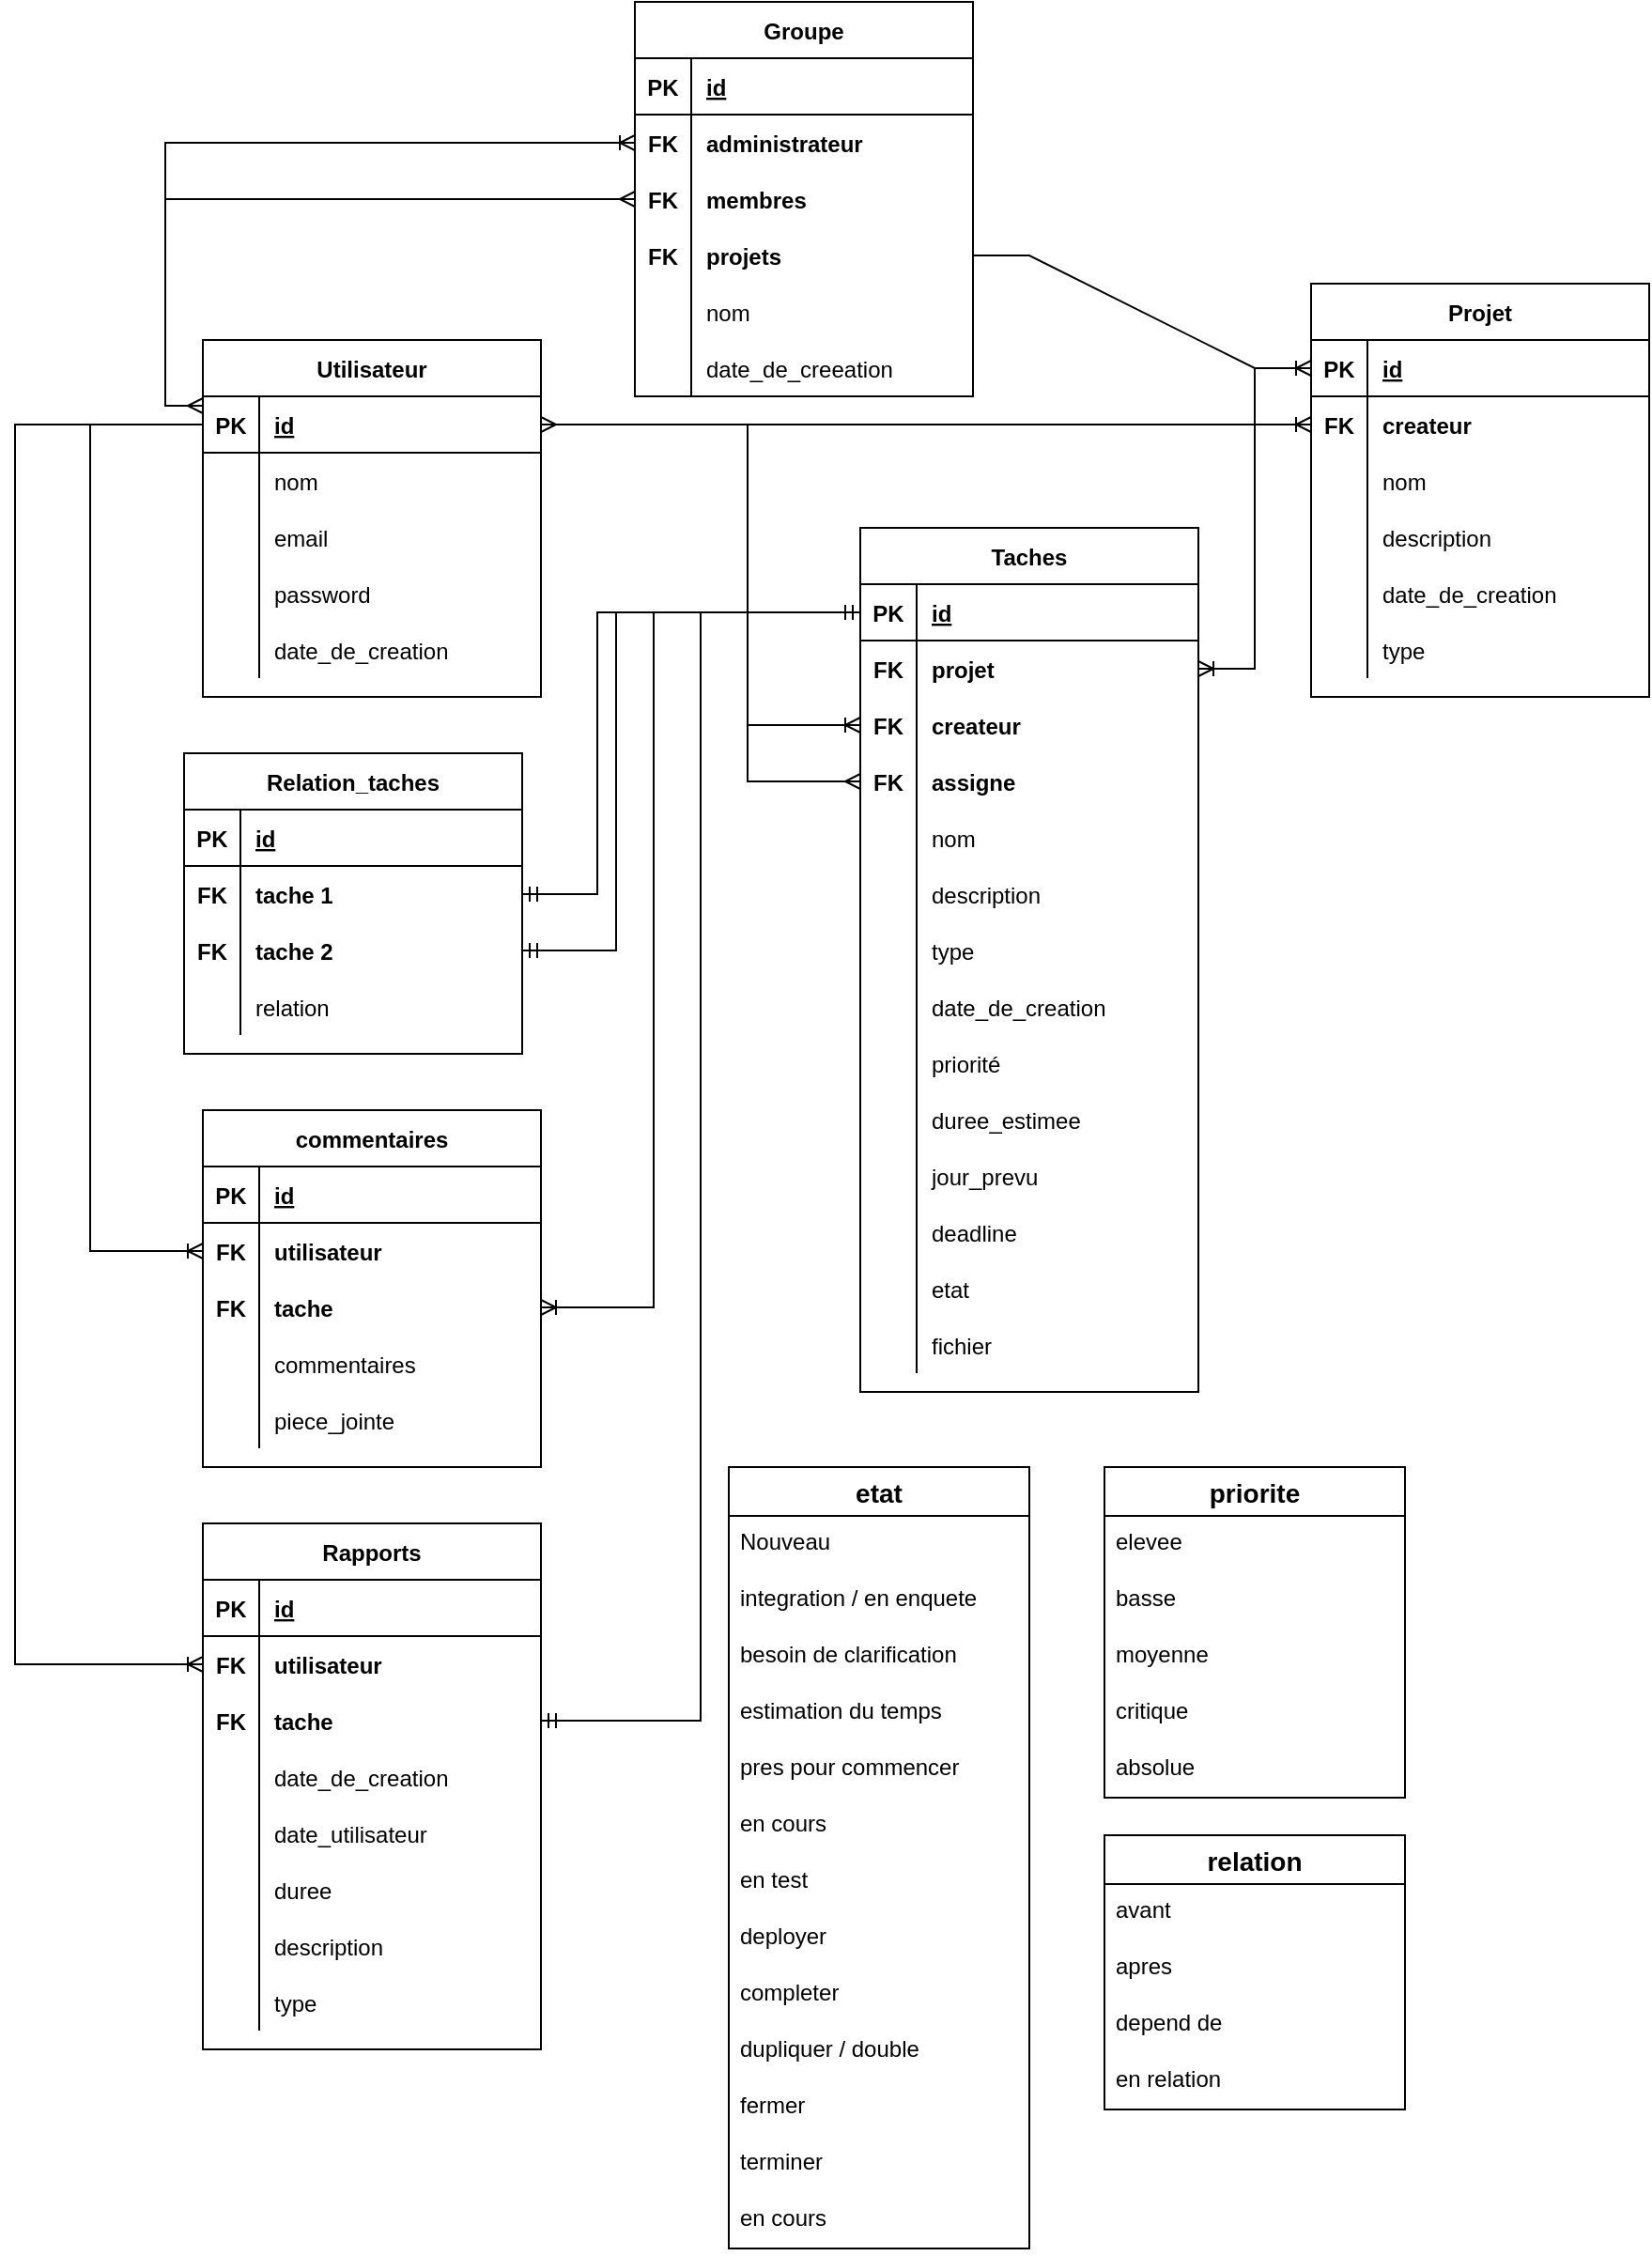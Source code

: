 <mxfile version="16.6.4" type="device"><diagram name="Page-1" id="c4acf3e9-155e-7222-9cf6-157b1a14988f"><mxGraphModel dx="3008" dy="585" grid="1" gridSize="10" guides="1" tooltips="1" connect="1" arrows="1" fold="1" page="1" pageScale="1" pageWidth="850" pageHeight="1100" background="none" math="0" shadow="0"><root><mxCell id="0"/><mxCell id="1" parent="0"/><mxCell id="sRGwQeVuFn5Ry_Rb_K3m-2" value="Utilisateur" style="shape=table;startSize=30;container=1;collapsible=1;childLayout=tableLayout;fixedRows=1;rowLines=0;fontStyle=1;align=center;resizeLast=1;" vertex="1" parent="1"><mxGeometry x="-790" y="190" width="180" height="190" as="geometry"/></mxCell><mxCell id="sRGwQeVuFn5Ry_Rb_K3m-3" value="" style="shape=tableRow;horizontal=0;startSize=0;swimlaneHead=0;swimlaneBody=0;fillColor=none;collapsible=0;dropTarget=0;points=[[0,0.5],[1,0.5]];portConstraint=eastwest;top=0;left=0;right=0;bottom=1;" vertex="1" parent="sRGwQeVuFn5Ry_Rb_K3m-2"><mxGeometry y="30" width="180" height="30" as="geometry"/></mxCell><mxCell id="sRGwQeVuFn5Ry_Rb_K3m-4" value="PK" style="shape=partialRectangle;connectable=0;fillColor=none;top=0;left=0;bottom=0;right=0;fontStyle=1;overflow=hidden;" vertex="1" parent="sRGwQeVuFn5Ry_Rb_K3m-3"><mxGeometry width="30" height="30" as="geometry"><mxRectangle width="30" height="30" as="alternateBounds"/></mxGeometry></mxCell><mxCell id="sRGwQeVuFn5Ry_Rb_K3m-5" value="id" style="shape=partialRectangle;connectable=0;fillColor=none;top=0;left=0;bottom=0;right=0;align=left;spacingLeft=6;fontStyle=5;overflow=hidden;" vertex="1" parent="sRGwQeVuFn5Ry_Rb_K3m-3"><mxGeometry x="30" width="150" height="30" as="geometry"><mxRectangle width="150" height="30" as="alternateBounds"/></mxGeometry></mxCell><mxCell id="sRGwQeVuFn5Ry_Rb_K3m-6" value="" style="shape=tableRow;horizontal=0;startSize=0;swimlaneHead=0;swimlaneBody=0;fillColor=none;collapsible=0;dropTarget=0;points=[[0,0.5],[1,0.5]];portConstraint=eastwest;top=0;left=0;right=0;bottom=0;" vertex="1" parent="sRGwQeVuFn5Ry_Rb_K3m-2"><mxGeometry y="60" width="180" height="30" as="geometry"/></mxCell><mxCell id="sRGwQeVuFn5Ry_Rb_K3m-7" value="" style="shape=partialRectangle;connectable=0;fillColor=none;top=0;left=0;bottom=0;right=0;editable=1;overflow=hidden;" vertex="1" parent="sRGwQeVuFn5Ry_Rb_K3m-6"><mxGeometry width="30" height="30" as="geometry"><mxRectangle width="30" height="30" as="alternateBounds"/></mxGeometry></mxCell><mxCell id="sRGwQeVuFn5Ry_Rb_K3m-8" value="nom" style="shape=partialRectangle;connectable=0;fillColor=none;top=0;left=0;bottom=0;right=0;align=left;spacingLeft=6;overflow=hidden;" vertex="1" parent="sRGwQeVuFn5Ry_Rb_K3m-6"><mxGeometry x="30" width="150" height="30" as="geometry"><mxRectangle width="150" height="30" as="alternateBounds"/></mxGeometry></mxCell><mxCell id="sRGwQeVuFn5Ry_Rb_K3m-9" value="" style="shape=tableRow;horizontal=0;startSize=0;swimlaneHead=0;swimlaneBody=0;fillColor=none;collapsible=0;dropTarget=0;points=[[0,0.5],[1,0.5]];portConstraint=eastwest;top=0;left=0;right=0;bottom=0;" vertex="1" parent="sRGwQeVuFn5Ry_Rb_K3m-2"><mxGeometry y="90" width="180" height="30" as="geometry"/></mxCell><mxCell id="sRGwQeVuFn5Ry_Rb_K3m-10" value="" style="shape=partialRectangle;connectable=0;fillColor=none;top=0;left=0;bottom=0;right=0;editable=1;overflow=hidden;" vertex="1" parent="sRGwQeVuFn5Ry_Rb_K3m-9"><mxGeometry width="30" height="30" as="geometry"><mxRectangle width="30" height="30" as="alternateBounds"/></mxGeometry></mxCell><mxCell id="sRGwQeVuFn5Ry_Rb_K3m-11" value="email" style="shape=partialRectangle;connectable=0;fillColor=none;top=0;left=0;bottom=0;right=0;align=left;spacingLeft=6;overflow=hidden;" vertex="1" parent="sRGwQeVuFn5Ry_Rb_K3m-9"><mxGeometry x="30" width="150" height="30" as="geometry"><mxRectangle width="150" height="30" as="alternateBounds"/></mxGeometry></mxCell><mxCell id="sRGwQeVuFn5Ry_Rb_K3m-12" value="" style="shape=tableRow;horizontal=0;startSize=0;swimlaneHead=0;swimlaneBody=0;fillColor=none;collapsible=0;dropTarget=0;points=[[0,0.5],[1,0.5]];portConstraint=eastwest;top=0;left=0;right=0;bottom=0;" vertex="1" parent="sRGwQeVuFn5Ry_Rb_K3m-2"><mxGeometry y="120" width="180" height="30" as="geometry"/></mxCell><mxCell id="sRGwQeVuFn5Ry_Rb_K3m-13" value="" style="shape=partialRectangle;connectable=0;fillColor=none;top=0;left=0;bottom=0;right=0;editable=1;overflow=hidden;" vertex="1" parent="sRGwQeVuFn5Ry_Rb_K3m-12"><mxGeometry width="30" height="30" as="geometry"><mxRectangle width="30" height="30" as="alternateBounds"/></mxGeometry></mxCell><mxCell id="sRGwQeVuFn5Ry_Rb_K3m-14" value="password" style="shape=partialRectangle;connectable=0;fillColor=none;top=0;left=0;bottom=0;right=0;align=left;spacingLeft=6;overflow=hidden;" vertex="1" parent="sRGwQeVuFn5Ry_Rb_K3m-12"><mxGeometry x="30" width="150" height="30" as="geometry"><mxRectangle width="150" height="30" as="alternateBounds"/></mxGeometry></mxCell><mxCell id="sRGwQeVuFn5Ry_Rb_K3m-15" value="" style="shape=tableRow;horizontal=0;startSize=0;swimlaneHead=0;swimlaneBody=0;fillColor=none;collapsible=0;dropTarget=0;points=[[0,0.5],[1,0.5]];portConstraint=eastwest;top=0;left=0;right=0;bottom=0;" vertex="1" parent="sRGwQeVuFn5Ry_Rb_K3m-2"><mxGeometry y="150" width="180" height="30" as="geometry"/></mxCell><mxCell id="sRGwQeVuFn5Ry_Rb_K3m-16" value="" style="shape=partialRectangle;connectable=0;fillColor=none;top=0;left=0;bottom=0;right=0;editable=1;overflow=hidden;" vertex="1" parent="sRGwQeVuFn5Ry_Rb_K3m-15"><mxGeometry width="30" height="30" as="geometry"><mxRectangle width="30" height="30" as="alternateBounds"/></mxGeometry></mxCell><mxCell id="sRGwQeVuFn5Ry_Rb_K3m-17" value="date_de_creation" style="shape=partialRectangle;connectable=0;fillColor=none;top=0;left=0;bottom=0;right=0;align=left;spacingLeft=6;overflow=hidden;" vertex="1" parent="sRGwQeVuFn5Ry_Rb_K3m-15"><mxGeometry x="30" width="150" height="30" as="geometry"><mxRectangle width="150" height="30" as="alternateBounds"/></mxGeometry></mxCell><mxCell id="sRGwQeVuFn5Ry_Rb_K3m-18" value="Taches" style="shape=table;startSize=30;container=1;collapsible=1;childLayout=tableLayout;fixedRows=1;rowLines=0;fontStyle=1;align=center;resizeLast=1;" vertex="1" parent="1"><mxGeometry x="-440" y="290" width="180" height="460" as="geometry"/></mxCell><mxCell id="sRGwQeVuFn5Ry_Rb_K3m-19" value="" style="shape=tableRow;horizontal=0;startSize=0;swimlaneHead=0;swimlaneBody=0;fillColor=none;collapsible=0;dropTarget=0;points=[[0,0.5],[1,0.5]];portConstraint=eastwest;top=0;left=0;right=0;bottom=1;" vertex="1" parent="sRGwQeVuFn5Ry_Rb_K3m-18"><mxGeometry y="30" width="180" height="30" as="geometry"/></mxCell><mxCell id="sRGwQeVuFn5Ry_Rb_K3m-20" value="PK" style="shape=partialRectangle;connectable=0;fillColor=none;top=0;left=0;bottom=0;right=0;fontStyle=1;overflow=hidden;" vertex="1" parent="sRGwQeVuFn5Ry_Rb_K3m-19"><mxGeometry width="30" height="30" as="geometry"><mxRectangle width="30" height="30" as="alternateBounds"/></mxGeometry></mxCell><mxCell id="sRGwQeVuFn5Ry_Rb_K3m-21" value="id" style="shape=partialRectangle;connectable=0;fillColor=none;top=0;left=0;bottom=0;right=0;align=left;spacingLeft=6;fontStyle=5;overflow=hidden;" vertex="1" parent="sRGwQeVuFn5Ry_Rb_K3m-19"><mxGeometry x="30" width="150" height="30" as="geometry"><mxRectangle width="150" height="30" as="alternateBounds"/></mxGeometry></mxCell><mxCell id="sRGwQeVuFn5Ry_Rb_K3m-22" value="" style="shape=tableRow;horizontal=0;startSize=0;swimlaneHead=0;swimlaneBody=0;fillColor=none;collapsible=0;dropTarget=0;points=[[0,0.5],[1,0.5]];portConstraint=eastwest;top=0;left=0;right=0;bottom=0;" vertex="1" parent="sRGwQeVuFn5Ry_Rb_K3m-18"><mxGeometry y="60" width="180" height="30" as="geometry"/></mxCell><mxCell id="sRGwQeVuFn5Ry_Rb_K3m-23" value="FK" style="shape=partialRectangle;connectable=0;fillColor=none;top=0;left=0;bottom=0;right=0;editable=1;overflow=hidden;fontStyle=1" vertex="1" parent="sRGwQeVuFn5Ry_Rb_K3m-22"><mxGeometry width="30" height="30" as="geometry"><mxRectangle width="30" height="30" as="alternateBounds"/></mxGeometry></mxCell><mxCell id="sRGwQeVuFn5Ry_Rb_K3m-24" value="projet" style="shape=partialRectangle;connectable=0;fillColor=none;top=0;left=0;bottom=0;right=0;align=left;spacingLeft=6;overflow=hidden;fontStyle=1" vertex="1" parent="sRGwQeVuFn5Ry_Rb_K3m-22"><mxGeometry x="30" width="150" height="30" as="geometry"><mxRectangle width="150" height="30" as="alternateBounds"/></mxGeometry></mxCell><mxCell id="sRGwQeVuFn5Ry_Rb_K3m-25" value="" style="shape=tableRow;horizontal=0;startSize=0;swimlaneHead=0;swimlaneBody=0;fillColor=none;collapsible=0;dropTarget=0;points=[[0,0.5],[1,0.5]];portConstraint=eastwest;top=0;left=0;right=0;bottom=0;" vertex="1" parent="sRGwQeVuFn5Ry_Rb_K3m-18"><mxGeometry y="90" width="180" height="30" as="geometry"/></mxCell><mxCell id="sRGwQeVuFn5Ry_Rb_K3m-26" value="FK" style="shape=partialRectangle;connectable=0;fillColor=none;top=0;left=0;bottom=0;right=0;editable=1;overflow=hidden;fontStyle=1" vertex="1" parent="sRGwQeVuFn5Ry_Rb_K3m-25"><mxGeometry width="30" height="30" as="geometry"><mxRectangle width="30" height="30" as="alternateBounds"/></mxGeometry></mxCell><mxCell id="sRGwQeVuFn5Ry_Rb_K3m-27" value="createur" style="shape=partialRectangle;connectable=0;fillColor=none;top=0;left=0;bottom=0;right=0;align=left;spacingLeft=6;overflow=hidden;fontStyle=1" vertex="1" parent="sRGwQeVuFn5Ry_Rb_K3m-25"><mxGeometry x="30" width="150" height="30" as="geometry"><mxRectangle width="150" height="30" as="alternateBounds"/></mxGeometry></mxCell><mxCell id="sRGwQeVuFn5Ry_Rb_K3m-28" value="" style="shape=tableRow;horizontal=0;startSize=0;swimlaneHead=0;swimlaneBody=0;fillColor=none;collapsible=0;dropTarget=0;points=[[0,0.5],[1,0.5]];portConstraint=eastwest;top=0;left=0;right=0;bottom=0;" vertex="1" parent="sRGwQeVuFn5Ry_Rb_K3m-18"><mxGeometry y="120" width="180" height="30" as="geometry"/></mxCell><mxCell id="sRGwQeVuFn5Ry_Rb_K3m-29" value="FK" style="shape=partialRectangle;connectable=0;fillColor=none;top=0;left=0;bottom=0;right=0;editable=1;overflow=hidden;fontStyle=1" vertex="1" parent="sRGwQeVuFn5Ry_Rb_K3m-28"><mxGeometry width="30" height="30" as="geometry"><mxRectangle width="30" height="30" as="alternateBounds"/></mxGeometry></mxCell><mxCell id="sRGwQeVuFn5Ry_Rb_K3m-30" value="assigne" style="shape=partialRectangle;connectable=0;fillColor=none;top=0;left=0;bottom=0;right=0;align=left;spacingLeft=6;overflow=hidden;fontStyle=1" vertex="1" parent="sRGwQeVuFn5Ry_Rb_K3m-28"><mxGeometry x="30" width="150" height="30" as="geometry"><mxRectangle width="150" height="30" as="alternateBounds"/></mxGeometry></mxCell><mxCell id="sRGwQeVuFn5Ry_Rb_K3m-31" value="" style="shape=tableRow;horizontal=0;startSize=0;swimlaneHead=0;swimlaneBody=0;fillColor=none;collapsible=0;dropTarget=0;points=[[0,0.5],[1,0.5]];portConstraint=eastwest;top=0;left=0;right=0;bottom=0;" vertex="1" parent="sRGwQeVuFn5Ry_Rb_K3m-18"><mxGeometry y="150" width="180" height="30" as="geometry"/></mxCell><mxCell id="sRGwQeVuFn5Ry_Rb_K3m-32" value="" style="shape=partialRectangle;connectable=0;fillColor=none;top=0;left=0;bottom=0;right=0;editable=1;overflow=hidden;" vertex="1" parent="sRGwQeVuFn5Ry_Rb_K3m-31"><mxGeometry width="30" height="30" as="geometry"><mxRectangle width="30" height="30" as="alternateBounds"/></mxGeometry></mxCell><mxCell id="sRGwQeVuFn5Ry_Rb_K3m-33" value="nom" style="shape=partialRectangle;connectable=0;fillColor=none;top=0;left=0;bottom=0;right=0;align=left;spacingLeft=6;overflow=hidden;" vertex="1" parent="sRGwQeVuFn5Ry_Rb_K3m-31"><mxGeometry x="30" width="150" height="30" as="geometry"><mxRectangle width="150" height="30" as="alternateBounds"/></mxGeometry></mxCell><mxCell id="sRGwQeVuFn5Ry_Rb_K3m-40" value="" style="shape=tableRow;horizontal=0;startSize=0;swimlaneHead=0;swimlaneBody=0;fillColor=none;collapsible=0;dropTarget=0;points=[[0,0.5],[1,0.5]];portConstraint=eastwest;top=0;left=0;right=0;bottom=0;" vertex="1" parent="sRGwQeVuFn5Ry_Rb_K3m-18"><mxGeometry y="180" width="180" height="30" as="geometry"/></mxCell><mxCell id="sRGwQeVuFn5Ry_Rb_K3m-41" value="" style="shape=partialRectangle;connectable=0;fillColor=none;top=0;left=0;bottom=0;right=0;editable=1;overflow=hidden;" vertex="1" parent="sRGwQeVuFn5Ry_Rb_K3m-40"><mxGeometry width="30" height="30" as="geometry"><mxRectangle width="30" height="30" as="alternateBounds"/></mxGeometry></mxCell><mxCell id="sRGwQeVuFn5Ry_Rb_K3m-42" value="description" style="shape=partialRectangle;connectable=0;fillColor=none;top=0;left=0;bottom=0;right=0;align=left;spacingLeft=6;overflow=hidden;" vertex="1" parent="sRGwQeVuFn5Ry_Rb_K3m-40"><mxGeometry x="30" width="150" height="30" as="geometry"><mxRectangle width="150" height="30" as="alternateBounds"/></mxGeometry></mxCell><mxCell id="sRGwQeVuFn5Ry_Rb_K3m-43" value="" style="shape=tableRow;horizontal=0;startSize=0;swimlaneHead=0;swimlaneBody=0;fillColor=none;collapsible=0;dropTarget=0;points=[[0,0.5],[1,0.5]];portConstraint=eastwest;top=0;left=0;right=0;bottom=0;" vertex="1" parent="sRGwQeVuFn5Ry_Rb_K3m-18"><mxGeometry y="210" width="180" height="30" as="geometry"/></mxCell><mxCell id="sRGwQeVuFn5Ry_Rb_K3m-44" value="" style="shape=partialRectangle;connectable=0;fillColor=none;top=0;left=0;bottom=0;right=0;editable=1;overflow=hidden;" vertex="1" parent="sRGwQeVuFn5Ry_Rb_K3m-43"><mxGeometry width="30" height="30" as="geometry"><mxRectangle width="30" height="30" as="alternateBounds"/></mxGeometry></mxCell><mxCell id="sRGwQeVuFn5Ry_Rb_K3m-45" value="type" style="shape=partialRectangle;connectable=0;fillColor=none;top=0;left=0;bottom=0;right=0;align=left;spacingLeft=6;overflow=hidden;" vertex="1" parent="sRGwQeVuFn5Ry_Rb_K3m-43"><mxGeometry x="30" width="150" height="30" as="geometry"><mxRectangle width="150" height="30" as="alternateBounds"/></mxGeometry></mxCell><mxCell id="sRGwQeVuFn5Ry_Rb_K3m-46" value="" style="shape=tableRow;horizontal=0;startSize=0;swimlaneHead=0;swimlaneBody=0;fillColor=none;collapsible=0;dropTarget=0;points=[[0,0.5],[1,0.5]];portConstraint=eastwest;top=0;left=0;right=0;bottom=0;" vertex="1" parent="sRGwQeVuFn5Ry_Rb_K3m-18"><mxGeometry y="240" width="180" height="30" as="geometry"/></mxCell><mxCell id="sRGwQeVuFn5Ry_Rb_K3m-47" value="" style="shape=partialRectangle;connectable=0;fillColor=none;top=0;left=0;bottom=0;right=0;editable=1;overflow=hidden;" vertex="1" parent="sRGwQeVuFn5Ry_Rb_K3m-46"><mxGeometry width="30" height="30" as="geometry"><mxRectangle width="30" height="30" as="alternateBounds"/></mxGeometry></mxCell><mxCell id="sRGwQeVuFn5Ry_Rb_K3m-48" value="date_de_creation" style="shape=partialRectangle;connectable=0;fillColor=none;top=0;left=0;bottom=0;right=0;align=left;spacingLeft=6;overflow=hidden;" vertex="1" parent="sRGwQeVuFn5Ry_Rb_K3m-46"><mxGeometry x="30" width="150" height="30" as="geometry"><mxRectangle width="150" height="30" as="alternateBounds"/></mxGeometry></mxCell><mxCell id="sRGwQeVuFn5Ry_Rb_K3m-49" value="" style="shape=tableRow;horizontal=0;startSize=0;swimlaneHead=0;swimlaneBody=0;fillColor=none;collapsible=0;dropTarget=0;points=[[0,0.5],[1,0.5]];portConstraint=eastwest;top=0;left=0;right=0;bottom=0;" vertex="1" parent="sRGwQeVuFn5Ry_Rb_K3m-18"><mxGeometry y="270" width="180" height="30" as="geometry"/></mxCell><mxCell id="sRGwQeVuFn5Ry_Rb_K3m-50" value="" style="shape=partialRectangle;connectable=0;fillColor=none;top=0;left=0;bottom=0;right=0;editable=1;overflow=hidden;" vertex="1" parent="sRGwQeVuFn5Ry_Rb_K3m-49"><mxGeometry width="30" height="30" as="geometry"><mxRectangle width="30" height="30" as="alternateBounds"/></mxGeometry></mxCell><mxCell id="sRGwQeVuFn5Ry_Rb_K3m-51" value="priorité" style="shape=partialRectangle;connectable=0;fillColor=none;top=0;left=0;bottom=0;right=0;align=left;spacingLeft=6;overflow=hidden;" vertex="1" parent="sRGwQeVuFn5Ry_Rb_K3m-49"><mxGeometry x="30" width="150" height="30" as="geometry"><mxRectangle width="150" height="30" as="alternateBounds"/></mxGeometry></mxCell><mxCell id="sRGwQeVuFn5Ry_Rb_K3m-52" value="" style="shape=tableRow;horizontal=0;startSize=0;swimlaneHead=0;swimlaneBody=0;fillColor=none;collapsible=0;dropTarget=0;points=[[0,0.5],[1,0.5]];portConstraint=eastwest;top=0;left=0;right=0;bottom=0;" vertex="1" parent="sRGwQeVuFn5Ry_Rb_K3m-18"><mxGeometry y="300" width="180" height="30" as="geometry"/></mxCell><mxCell id="sRGwQeVuFn5Ry_Rb_K3m-53" value="" style="shape=partialRectangle;connectable=0;fillColor=none;top=0;left=0;bottom=0;right=0;editable=1;overflow=hidden;" vertex="1" parent="sRGwQeVuFn5Ry_Rb_K3m-52"><mxGeometry width="30" height="30" as="geometry"><mxRectangle width="30" height="30" as="alternateBounds"/></mxGeometry></mxCell><mxCell id="sRGwQeVuFn5Ry_Rb_K3m-54" value="duree_estimee" style="shape=partialRectangle;connectable=0;fillColor=none;top=0;left=0;bottom=0;right=0;align=left;spacingLeft=6;overflow=hidden;" vertex="1" parent="sRGwQeVuFn5Ry_Rb_K3m-52"><mxGeometry x="30" width="150" height="30" as="geometry"><mxRectangle width="150" height="30" as="alternateBounds"/></mxGeometry></mxCell><mxCell id="sRGwQeVuFn5Ry_Rb_K3m-55" value="" style="shape=tableRow;horizontal=0;startSize=0;swimlaneHead=0;swimlaneBody=0;fillColor=none;collapsible=0;dropTarget=0;points=[[0,0.5],[1,0.5]];portConstraint=eastwest;top=0;left=0;right=0;bottom=0;" vertex="1" parent="sRGwQeVuFn5Ry_Rb_K3m-18"><mxGeometry y="330" width="180" height="30" as="geometry"/></mxCell><mxCell id="sRGwQeVuFn5Ry_Rb_K3m-56" value="" style="shape=partialRectangle;connectable=0;fillColor=none;top=0;left=0;bottom=0;right=0;editable=1;overflow=hidden;" vertex="1" parent="sRGwQeVuFn5Ry_Rb_K3m-55"><mxGeometry width="30" height="30" as="geometry"><mxRectangle width="30" height="30" as="alternateBounds"/></mxGeometry></mxCell><mxCell id="sRGwQeVuFn5Ry_Rb_K3m-57" value="jour_prevu" style="shape=partialRectangle;connectable=0;fillColor=none;top=0;left=0;bottom=0;right=0;align=left;spacingLeft=6;overflow=hidden;" vertex="1" parent="sRGwQeVuFn5Ry_Rb_K3m-55"><mxGeometry x="30" width="150" height="30" as="geometry"><mxRectangle width="150" height="30" as="alternateBounds"/></mxGeometry></mxCell><mxCell id="sRGwQeVuFn5Ry_Rb_K3m-58" value="" style="shape=tableRow;horizontal=0;startSize=0;swimlaneHead=0;swimlaneBody=0;fillColor=none;collapsible=0;dropTarget=0;points=[[0,0.5],[1,0.5]];portConstraint=eastwest;top=0;left=0;right=0;bottom=0;" vertex="1" parent="sRGwQeVuFn5Ry_Rb_K3m-18"><mxGeometry y="360" width="180" height="30" as="geometry"/></mxCell><mxCell id="sRGwQeVuFn5Ry_Rb_K3m-59" value="" style="shape=partialRectangle;connectable=0;fillColor=none;top=0;left=0;bottom=0;right=0;editable=1;overflow=hidden;" vertex="1" parent="sRGwQeVuFn5Ry_Rb_K3m-58"><mxGeometry width="30" height="30" as="geometry"><mxRectangle width="30" height="30" as="alternateBounds"/></mxGeometry></mxCell><mxCell id="sRGwQeVuFn5Ry_Rb_K3m-60" value="deadline" style="shape=partialRectangle;connectable=0;fillColor=none;top=0;left=0;bottom=0;right=0;align=left;spacingLeft=6;overflow=hidden;" vertex="1" parent="sRGwQeVuFn5Ry_Rb_K3m-58"><mxGeometry x="30" width="150" height="30" as="geometry"><mxRectangle width="150" height="30" as="alternateBounds"/></mxGeometry></mxCell><mxCell id="sRGwQeVuFn5Ry_Rb_K3m-37" value="" style="shape=tableRow;horizontal=0;startSize=0;swimlaneHead=0;swimlaneBody=0;fillColor=none;collapsible=0;dropTarget=0;points=[[0,0.5],[1,0.5]];portConstraint=eastwest;top=0;left=0;right=0;bottom=0;" vertex="1" parent="sRGwQeVuFn5Ry_Rb_K3m-18"><mxGeometry y="390" width="180" height="30" as="geometry"/></mxCell><mxCell id="sRGwQeVuFn5Ry_Rb_K3m-38" value="" style="shape=partialRectangle;connectable=0;fillColor=none;top=0;left=0;bottom=0;right=0;editable=1;overflow=hidden;" vertex="1" parent="sRGwQeVuFn5Ry_Rb_K3m-37"><mxGeometry width="30" height="30" as="geometry"><mxRectangle width="30" height="30" as="alternateBounds"/></mxGeometry></mxCell><mxCell id="sRGwQeVuFn5Ry_Rb_K3m-39" value="etat" style="shape=partialRectangle;connectable=0;fillColor=none;top=0;left=0;bottom=0;right=0;align=left;spacingLeft=6;overflow=hidden;" vertex="1" parent="sRGwQeVuFn5Ry_Rb_K3m-37"><mxGeometry x="30" width="150" height="30" as="geometry"><mxRectangle width="150" height="30" as="alternateBounds"/></mxGeometry></mxCell><mxCell id="sRGwQeVuFn5Ry_Rb_K3m-61" value="" style="shape=tableRow;horizontal=0;startSize=0;swimlaneHead=0;swimlaneBody=0;fillColor=none;collapsible=0;dropTarget=0;points=[[0,0.5],[1,0.5]];portConstraint=eastwest;top=0;left=0;right=0;bottom=0;" vertex="1" parent="sRGwQeVuFn5Ry_Rb_K3m-18"><mxGeometry y="420" width="180" height="30" as="geometry"/></mxCell><mxCell id="sRGwQeVuFn5Ry_Rb_K3m-62" value="" style="shape=partialRectangle;connectable=0;fillColor=none;top=0;left=0;bottom=0;right=0;editable=1;overflow=hidden;" vertex="1" parent="sRGwQeVuFn5Ry_Rb_K3m-61"><mxGeometry width="30" height="30" as="geometry"><mxRectangle width="30" height="30" as="alternateBounds"/></mxGeometry></mxCell><mxCell id="sRGwQeVuFn5Ry_Rb_K3m-63" value="fichier" style="shape=partialRectangle;connectable=0;fillColor=none;top=0;left=0;bottom=0;right=0;align=left;spacingLeft=6;overflow=hidden;" vertex="1" parent="sRGwQeVuFn5Ry_Rb_K3m-61"><mxGeometry x="30" width="150" height="30" as="geometry"><mxRectangle width="150" height="30" as="alternateBounds"/></mxGeometry></mxCell><mxCell id="sRGwQeVuFn5Ry_Rb_K3m-65" value="Projet" style="shape=table;startSize=30;container=1;collapsible=1;childLayout=tableLayout;fixedRows=1;rowLines=0;fontStyle=1;align=center;resizeLast=1;" vertex="1" parent="1"><mxGeometry x="-200" y="160" width="180" height="220" as="geometry"/></mxCell><mxCell id="sRGwQeVuFn5Ry_Rb_K3m-66" value="" style="shape=tableRow;horizontal=0;startSize=0;swimlaneHead=0;swimlaneBody=0;fillColor=none;collapsible=0;dropTarget=0;points=[[0,0.5],[1,0.5]];portConstraint=eastwest;top=0;left=0;right=0;bottom=1;" vertex="1" parent="sRGwQeVuFn5Ry_Rb_K3m-65"><mxGeometry y="30" width="180" height="30" as="geometry"/></mxCell><mxCell id="sRGwQeVuFn5Ry_Rb_K3m-67" value="PK" style="shape=partialRectangle;connectable=0;fillColor=none;top=0;left=0;bottom=0;right=0;fontStyle=1;overflow=hidden;" vertex="1" parent="sRGwQeVuFn5Ry_Rb_K3m-66"><mxGeometry width="30" height="30" as="geometry"><mxRectangle width="30" height="30" as="alternateBounds"/></mxGeometry></mxCell><mxCell id="sRGwQeVuFn5Ry_Rb_K3m-68" value="id" style="shape=partialRectangle;connectable=0;fillColor=none;top=0;left=0;bottom=0;right=0;align=left;spacingLeft=6;fontStyle=5;overflow=hidden;" vertex="1" parent="sRGwQeVuFn5Ry_Rb_K3m-66"><mxGeometry x="30" width="150" height="30" as="geometry"><mxRectangle width="150" height="30" as="alternateBounds"/></mxGeometry></mxCell><mxCell id="sRGwQeVuFn5Ry_Rb_K3m-69" value="" style="shape=tableRow;horizontal=0;startSize=0;swimlaneHead=0;swimlaneBody=0;fillColor=none;collapsible=0;dropTarget=0;points=[[0,0.5],[1,0.5]];portConstraint=eastwest;top=0;left=0;right=0;bottom=0;" vertex="1" parent="sRGwQeVuFn5Ry_Rb_K3m-65"><mxGeometry y="60" width="180" height="30" as="geometry"/></mxCell><mxCell id="sRGwQeVuFn5Ry_Rb_K3m-70" value="FK" style="shape=partialRectangle;connectable=0;fillColor=none;top=0;left=0;bottom=0;right=0;editable=1;overflow=hidden;fontStyle=1" vertex="1" parent="sRGwQeVuFn5Ry_Rb_K3m-69"><mxGeometry width="30" height="30" as="geometry"><mxRectangle width="30" height="30" as="alternateBounds"/></mxGeometry></mxCell><mxCell id="sRGwQeVuFn5Ry_Rb_K3m-71" value="createur" style="shape=partialRectangle;connectable=0;fillColor=none;top=0;left=0;bottom=0;right=0;align=left;spacingLeft=6;overflow=hidden;fontStyle=1" vertex="1" parent="sRGwQeVuFn5Ry_Rb_K3m-69"><mxGeometry x="30" width="150" height="30" as="geometry"><mxRectangle width="150" height="30" as="alternateBounds"/></mxGeometry></mxCell><mxCell id="sRGwQeVuFn5Ry_Rb_K3m-81" value="" style="shape=tableRow;horizontal=0;startSize=0;swimlaneHead=0;swimlaneBody=0;fillColor=none;collapsible=0;dropTarget=0;points=[[0,0.5],[1,0.5]];portConstraint=eastwest;top=0;left=0;right=0;bottom=0;" vertex="1" parent="sRGwQeVuFn5Ry_Rb_K3m-65"><mxGeometry y="90" width="180" height="30" as="geometry"/></mxCell><mxCell id="sRGwQeVuFn5Ry_Rb_K3m-82" value="" style="shape=partialRectangle;connectable=0;fillColor=none;top=0;left=0;bottom=0;right=0;editable=1;overflow=hidden;" vertex="1" parent="sRGwQeVuFn5Ry_Rb_K3m-81"><mxGeometry width="30" height="30" as="geometry"><mxRectangle width="30" height="30" as="alternateBounds"/></mxGeometry></mxCell><mxCell id="sRGwQeVuFn5Ry_Rb_K3m-83" value="nom" style="shape=partialRectangle;connectable=0;fillColor=none;top=0;left=0;bottom=0;right=0;align=left;spacingLeft=6;overflow=hidden;" vertex="1" parent="sRGwQeVuFn5Ry_Rb_K3m-81"><mxGeometry x="30" width="150" height="30" as="geometry"><mxRectangle width="150" height="30" as="alternateBounds"/></mxGeometry></mxCell><mxCell id="sRGwQeVuFn5Ry_Rb_K3m-72" value="" style="shape=tableRow;horizontal=0;startSize=0;swimlaneHead=0;swimlaneBody=0;fillColor=none;collapsible=0;dropTarget=0;points=[[0,0.5],[1,0.5]];portConstraint=eastwest;top=0;left=0;right=0;bottom=0;" vertex="1" parent="sRGwQeVuFn5Ry_Rb_K3m-65"><mxGeometry y="120" width="180" height="30" as="geometry"/></mxCell><mxCell id="sRGwQeVuFn5Ry_Rb_K3m-73" value="" style="shape=partialRectangle;connectable=0;fillColor=none;top=0;left=0;bottom=0;right=0;editable=1;overflow=hidden;" vertex="1" parent="sRGwQeVuFn5Ry_Rb_K3m-72"><mxGeometry width="30" height="30" as="geometry"><mxRectangle width="30" height="30" as="alternateBounds"/></mxGeometry></mxCell><mxCell id="sRGwQeVuFn5Ry_Rb_K3m-74" value="description" style="shape=partialRectangle;connectable=0;fillColor=none;top=0;left=0;bottom=0;right=0;align=left;spacingLeft=6;overflow=hidden;" vertex="1" parent="sRGwQeVuFn5Ry_Rb_K3m-72"><mxGeometry x="30" width="150" height="30" as="geometry"><mxRectangle width="150" height="30" as="alternateBounds"/></mxGeometry></mxCell><mxCell id="sRGwQeVuFn5Ry_Rb_K3m-75" value="" style="shape=tableRow;horizontal=0;startSize=0;swimlaneHead=0;swimlaneBody=0;fillColor=none;collapsible=0;dropTarget=0;points=[[0,0.5],[1,0.5]];portConstraint=eastwest;top=0;left=0;right=0;bottom=0;" vertex="1" parent="sRGwQeVuFn5Ry_Rb_K3m-65"><mxGeometry y="150" width="180" height="30" as="geometry"/></mxCell><mxCell id="sRGwQeVuFn5Ry_Rb_K3m-76" value="" style="shape=partialRectangle;connectable=0;fillColor=none;top=0;left=0;bottom=0;right=0;editable=1;overflow=hidden;" vertex="1" parent="sRGwQeVuFn5Ry_Rb_K3m-75"><mxGeometry width="30" height="30" as="geometry"><mxRectangle width="30" height="30" as="alternateBounds"/></mxGeometry></mxCell><mxCell id="sRGwQeVuFn5Ry_Rb_K3m-77" value="date_de_creation" style="shape=partialRectangle;connectable=0;fillColor=none;top=0;left=0;bottom=0;right=0;align=left;spacingLeft=6;overflow=hidden;" vertex="1" parent="sRGwQeVuFn5Ry_Rb_K3m-75"><mxGeometry x="30" width="150" height="30" as="geometry"><mxRectangle width="150" height="30" as="alternateBounds"/></mxGeometry></mxCell><mxCell id="sRGwQeVuFn5Ry_Rb_K3m-78" value="" style="shape=tableRow;horizontal=0;startSize=0;swimlaneHead=0;swimlaneBody=0;fillColor=none;collapsible=0;dropTarget=0;points=[[0,0.5],[1,0.5]];portConstraint=eastwest;top=0;left=0;right=0;bottom=0;" vertex="1" parent="sRGwQeVuFn5Ry_Rb_K3m-65"><mxGeometry y="180" width="180" height="30" as="geometry"/></mxCell><mxCell id="sRGwQeVuFn5Ry_Rb_K3m-79" value="" style="shape=partialRectangle;connectable=0;fillColor=none;top=0;left=0;bottom=0;right=0;editable=1;overflow=hidden;" vertex="1" parent="sRGwQeVuFn5Ry_Rb_K3m-78"><mxGeometry width="30" height="30" as="geometry"><mxRectangle width="30" height="30" as="alternateBounds"/></mxGeometry></mxCell><mxCell id="sRGwQeVuFn5Ry_Rb_K3m-80" value="type" style="shape=partialRectangle;connectable=0;fillColor=none;top=0;left=0;bottom=0;right=0;align=left;spacingLeft=6;overflow=hidden;" vertex="1" parent="sRGwQeVuFn5Ry_Rb_K3m-78"><mxGeometry x="30" width="150" height="30" as="geometry"><mxRectangle width="150" height="30" as="alternateBounds"/></mxGeometry></mxCell><mxCell id="sRGwQeVuFn5Ry_Rb_K3m-84" value="" style="edgeStyle=orthogonalEdgeStyle;fontSize=12;html=1;endArrow=ERoneToMany;rounded=0;" edge="1" parent="1" source="sRGwQeVuFn5Ry_Rb_K3m-3" target="sRGwQeVuFn5Ry_Rb_K3m-25"><mxGeometry width="100" height="100" relative="1" as="geometry"><mxPoint x="-620" y="120" as="sourcePoint"/><mxPoint x="-610" y="270" as="targetPoint"/><Array as="points"><mxPoint x="-500" y="235"/><mxPoint x="-500" y="395"/></Array></mxGeometry></mxCell><mxCell id="sRGwQeVuFn5Ry_Rb_K3m-85" value="" style="edgeStyle=orthogonalEdgeStyle;fontSize=12;html=1;endArrow=ERoneToMany;rounded=0;" edge="1" parent="1" source="sRGwQeVuFn5Ry_Rb_K3m-3" target="sRGwQeVuFn5Ry_Rb_K3m-69"><mxGeometry width="100" height="100" relative="1" as="geometry"><mxPoint x="-690" y="320" as="sourcePoint"/><mxPoint x="-300" y="110" as="targetPoint"/></mxGeometry></mxCell><mxCell id="sRGwQeVuFn5Ry_Rb_K3m-86" value="" style="edgeStyle=orthogonalEdgeStyle;fontSize=12;html=1;endArrow=ERmany;startArrow=ERmany;rounded=0;" edge="1" parent="1" source="sRGwQeVuFn5Ry_Rb_K3m-3" target="sRGwQeVuFn5Ry_Rb_K3m-28"><mxGeometry width="100" height="100" relative="1" as="geometry"><mxPoint x="-650" y="370" as="sourcePoint"/><mxPoint x="-600" y="290" as="targetPoint"/><Array as="points"><mxPoint x="-500" y="235"/><mxPoint x="-500" y="425"/></Array></mxGeometry></mxCell><mxCell id="sRGwQeVuFn5Ry_Rb_K3m-88" value="" style="edgeStyle=entityRelationEdgeStyle;fontSize=12;html=1;endArrow=ERoneToMany;rounded=0;" edge="1" parent="1" source="sRGwQeVuFn5Ry_Rb_K3m-66" target="sRGwQeVuFn5Ry_Rb_K3m-22"><mxGeometry width="100" height="100" relative="1" as="geometry"><mxPoint x="-330" y="430" as="sourcePoint"/><mxPoint x="-230" y="330" as="targetPoint"/></mxGeometry></mxCell><mxCell id="sRGwQeVuFn5Ry_Rb_K3m-89" value="Groupe" style="shape=table;startSize=30;container=1;collapsible=1;childLayout=tableLayout;fixedRows=1;rowLines=0;fontStyle=1;align=center;resizeLast=1;" vertex="1" parent="1"><mxGeometry x="-560" y="10" width="180" height="210" as="geometry"/></mxCell><mxCell id="sRGwQeVuFn5Ry_Rb_K3m-90" value="" style="shape=tableRow;horizontal=0;startSize=0;swimlaneHead=0;swimlaneBody=0;fillColor=none;collapsible=0;dropTarget=0;points=[[0,0.5],[1,0.5]];portConstraint=eastwest;top=0;left=0;right=0;bottom=1;" vertex="1" parent="sRGwQeVuFn5Ry_Rb_K3m-89"><mxGeometry y="30" width="180" height="30" as="geometry"/></mxCell><mxCell id="sRGwQeVuFn5Ry_Rb_K3m-91" value="PK" style="shape=partialRectangle;connectable=0;fillColor=none;top=0;left=0;bottom=0;right=0;fontStyle=1;overflow=hidden;" vertex="1" parent="sRGwQeVuFn5Ry_Rb_K3m-90"><mxGeometry width="30" height="30" as="geometry"><mxRectangle width="30" height="30" as="alternateBounds"/></mxGeometry></mxCell><mxCell id="sRGwQeVuFn5Ry_Rb_K3m-92" value="id" style="shape=partialRectangle;connectable=0;fillColor=none;top=0;left=0;bottom=0;right=0;align=left;spacingLeft=6;fontStyle=5;overflow=hidden;" vertex="1" parent="sRGwQeVuFn5Ry_Rb_K3m-90"><mxGeometry x="30" width="150" height="30" as="geometry"><mxRectangle width="150" height="30" as="alternateBounds"/></mxGeometry></mxCell><mxCell id="sRGwQeVuFn5Ry_Rb_K3m-99" value="" style="shape=tableRow;horizontal=0;startSize=0;swimlaneHead=0;swimlaneBody=0;fillColor=none;collapsible=0;dropTarget=0;points=[[0,0.5],[1,0.5]];portConstraint=eastwest;top=0;left=0;right=0;bottom=0;" vertex="1" parent="sRGwQeVuFn5Ry_Rb_K3m-89"><mxGeometry y="60" width="180" height="30" as="geometry"/></mxCell><mxCell id="sRGwQeVuFn5Ry_Rb_K3m-100" value="FK" style="shape=partialRectangle;connectable=0;fillColor=none;top=0;left=0;bottom=0;right=0;editable=1;overflow=hidden;fontStyle=1" vertex="1" parent="sRGwQeVuFn5Ry_Rb_K3m-99"><mxGeometry width="30" height="30" as="geometry"><mxRectangle width="30" height="30" as="alternateBounds"/></mxGeometry></mxCell><mxCell id="sRGwQeVuFn5Ry_Rb_K3m-101" value="administrateur" style="shape=partialRectangle;connectable=0;fillColor=none;top=0;left=0;bottom=0;right=0;align=left;spacingLeft=6;overflow=hidden;fontStyle=1" vertex="1" parent="sRGwQeVuFn5Ry_Rb_K3m-99"><mxGeometry x="30" width="150" height="30" as="geometry"><mxRectangle width="150" height="30" as="alternateBounds"/></mxGeometry></mxCell><mxCell id="sRGwQeVuFn5Ry_Rb_K3m-194" value="" style="shape=tableRow;horizontal=0;startSize=0;swimlaneHead=0;swimlaneBody=0;fillColor=none;collapsible=0;dropTarget=0;points=[[0,0.5],[1,0.5]];portConstraint=eastwest;top=0;left=0;right=0;bottom=0;" vertex="1" parent="sRGwQeVuFn5Ry_Rb_K3m-89"><mxGeometry y="90" width="180" height="30" as="geometry"/></mxCell><mxCell id="sRGwQeVuFn5Ry_Rb_K3m-195" value="FK" style="shape=partialRectangle;connectable=0;fillColor=none;top=0;left=0;bottom=0;right=0;editable=1;overflow=hidden;fontStyle=1" vertex="1" parent="sRGwQeVuFn5Ry_Rb_K3m-194"><mxGeometry width="30" height="30" as="geometry"><mxRectangle width="30" height="30" as="alternateBounds"/></mxGeometry></mxCell><mxCell id="sRGwQeVuFn5Ry_Rb_K3m-196" value="membres" style="shape=partialRectangle;connectable=0;fillColor=none;top=0;left=0;bottom=0;right=0;align=left;spacingLeft=6;overflow=hidden;fontStyle=1" vertex="1" parent="sRGwQeVuFn5Ry_Rb_K3m-194"><mxGeometry x="30" width="150" height="30" as="geometry"><mxRectangle width="150" height="30" as="alternateBounds"/></mxGeometry></mxCell><mxCell id="sRGwQeVuFn5Ry_Rb_K3m-214" value="" style="shape=tableRow;horizontal=0;startSize=0;swimlaneHead=0;swimlaneBody=0;fillColor=none;collapsible=0;dropTarget=0;points=[[0,0.5],[1,0.5]];portConstraint=eastwest;top=0;left=0;right=0;bottom=0;" vertex="1" parent="sRGwQeVuFn5Ry_Rb_K3m-89"><mxGeometry y="120" width="180" height="30" as="geometry"/></mxCell><mxCell id="sRGwQeVuFn5Ry_Rb_K3m-215" value="FK" style="shape=partialRectangle;connectable=0;fillColor=none;top=0;left=0;bottom=0;right=0;editable=1;overflow=hidden;fontStyle=1" vertex="1" parent="sRGwQeVuFn5Ry_Rb_K3m-214"><mxGeometry width="30" height="30" as="geometry"><mxRectangle width="30" height="30" as="alternateBounds"/></mxGeometry></mxCell><mxCell id="sRGwQeVuFn5Ry_Rb_K3m-216" value="projets" style="shape=partialRectangle;connectable=0;fillColor=none;top=0;left=0;bottom=0;right=0;align=left;spacingLeft=6;overflow=hidden;fontStyle=1" vertex="1" parent="sRGwQeVuFn5Ry_Rb_K3m-214"><mxGeometry x="30" width="150" height="30" as="geometry"><mxRectangle width="150" height="30" as="alternateBounds"/></mxGeometry></mxCell><mxCell id="sRGwQeVuFn5Ry_Rb_K3m-93" value="" style="shape=tableRow;horizontal=0;startSize=0;swimlaneHead=0;swimlaneBody=0;fillColor=none;collapsible=0;dropTarget=0;points=[[0,0.5],[1,0.5]];portConstraint=eastwest;top=0;left=0;right=0;bottom=0;" vertex="1" parent="sRGwQeVuFn5Ry_Rb_K3m-89"><mxGeometry y="150" width="180" height="30" as="geometry"/></mxCell><mxCell id="sRGwQeVuFn5Ry_Rb_K3m-94" value="" style="shape=partialRectangle;connectable=0;fillColor=none;top=0;left=0;bottom=0;right=0;editable=1;overflow=hidden;" vertex="1" parent="sRGwQeVuFn5Ry_Rb_K3m-93"><mxGeometry width="30" height="30" as="geometry"><mxRectangle width="30" height="30" as="alternateBounds"/></mxGeometry></mxCell><mxCell id="sRGwQeVuFn5Ry_Rb_K3m-95" value="nom" style="shape=partialRectangle;connectable=0;fillColor=none;top=0;left=0;bottom=0;right=0;align=left;spacingLeft=6;overflow=hidden;" vertex="1" parent="sRGwQeVuFn5Ry_Rb_K3m-93"><mxGeometry x="30" width="150" height="30" as="geometry"><mxRectangle width="150" height="30" as="alternateBounds"/></mxGeometry></mxCell><mxCell id="sRGwQeVuFn5Ry_Rb_K3m-96" value="" style="shape=tableRow;horizontal=0;startSize=0;swimlaneHead=0;swimlaneBody=0;fillColor=none;collapsible=0;dropTarget=0;points=[[0,0.5],[1,0.5]];portConstraint=eastwest;top=0;left=0;right=0;bottom=0;" vertex="1" parent="sRGwQeVuFn5Ry_Rb_K3m-89"><mxGeometry y="180" width="180" height="30" as="geometry"/></mxCell><mxCell id="sRGwQeVuFn5Ry_Rb_K3m-97" value="" style="shape=partialRectangle;connectable=0;fillColor=none;top=0;left=0;bottom=0;right=0;editable=1;overflow=hidden;" vertex="1" parent="sRGwQeVuFn5Ry_Rb_K3m-96"><mxGeometry width="30" height="30" as="geometry"><mxRectangle width="30" height="30" as="alternateBounds"/></mxGeometry></mxCell><mxCell id="sRGwQeVuFn5Ry_Rb_K3m-98" value="date_de_creeation" style="shape=partialRectangle;connectable=0;fillColor=none;top=0;left=0;bottom=0;right=0;align=left;spacingLeft=6;overflow=hidden;" vertex="1" parent="sRGwQeVuFn5Ry_Rb_K3m-96"><mxGeometry x="30" width="150" height="30" as="geometry"><mxRectangle width="150" height="30" as="alternateBounds"/></mxGeometry></mxCell><mxCell id="sRGwQeVuFn5Ry_Rb_K3m-180" value="" style="edgeStyle=orthogonalEdgeStyle;fontSize=12;html=1;endArrow=ERoneToMany;rounded=0;" edge="1" parent="1" source="sRGwQeVuFn5Ry_Rb_K3m-3" target="sRGwQeVuFn5Ry_Rb_K3m-99"><mxGeometry width="100" height="100" relative="1" as="geometry"><mxPoint x="-790" y="240" as="sourcePoint"/><mxPoint x="-690" y="140" as="targetPoint"/><Array as="points"><mxPoint x="-810" y="225"/><mxPoint x="-810" y="85"/></Array></mxGeometry></mxCell><mxCell id="sRGwQeVuFn5Ry_Rb_K3m-197" value="" style="edgeStyle=orthogonalEdgeStyle;fontSize=12;html=1;endArrow=ERmany;startArrow=ERmany;rounded=0;" edge="1" parent="1" source="sRGwQeVuFn5Ry_Rb_K3m-3" target="sRGwQeVuFn5Ry_Rb_K3m-194"><mxGeometry width="100" height="100" relative="1" as="geometry"><mxPoint x="-790" y="290" as="sourcePoint"/><mxPoint x="-690" y="190" as="targetPoint"/><Array as="points"><mxPoint x="-810" y="225"/><mxPoint x="-810" y="115"/></Array></mxGeometry></mxCell><mxCell id="sRGwQeVuFn5Ry_Rb_K3m-219" value="" style="edgeStyle=entityRelationEdgeStyle;fontSize=12;html=1;endArrow=ERoneToMany;rounded=0;entryX=0;entryY=0.5;entryDx=0;entryDy=0;" edge="1" parent="1" source="sRGwQeVuFn5Ry_Rb_K3m-214" target="sRGwQeVuFn5Ry_Rb_K3m-66"><mxGeometry width="100" height="100" relative="1" as="geometry"><mxPoint x="-460" y="380" as="sourcePoint"/><mxPoint x="-360" y="280" as="targetPoint"/></mxGeometry></mxCell><mxCell id="sRGwQeVuFn5Ry_Rb_K3m-220" value="Relation_taches" style="shape=table;startSize=30;container=1;collapsible=1;childLayout=tableLayout;fixedRows=1;rowLines=0;fontStyle=1;align=center;resizeLast=1;" vertex="1" parent="1"><mxGeometry x="-800" y="410" width="180" height="160" as="geometry"/></mxCell><mxCell id="sRGwQeVuFn5Ry_Rb_K3m-221" value="" style="shape=tableRow;horizontal=0;startSize=0;swimlaneHead=0;swimlaneBody=0;fillColor=none;collapsible=0;dropTarget=0;points=[[0,0.5],[1,0.5]];portConstraint=eastwest;top=0;left=0;right=0;bottom=1;" vertex="1" parent="sRGwQeVuFn5Ry_Rb_K3m-220"><mxGeometry y="30" width="180" height="30" as="geometry"/></mxCell><mxCell id="sRGwQeVuFn5Ry_Rb_K3m-222" value="PK" style="shape=partialRectangle;connectable=0;fillColor=none;top=0;left=0;bottom=0;right=0;fontStyle=1;overflow=hidden;" vertex="1" parent="sRGwQeVuFn5Ry_Rb_K3m-221"><mxGeometry width="30" height="30" as="geometry"><mxRectangle width="30" height="30" as="alternateBounds"/></mxGeometry></mxCell><mxCell id="sRGwQeVuFn5Ry_Rb_K3m-223" value="id" style="shape=partialRectangle;connectable=0;fillColor=none;top=0;left=0;bottom=0;right=0;align=left;spacingLeft=6;fontStyle=5;overflow=hidden;" vertex="1" parent="sRGwQeVuFn5Ry_Rb_K3m-221"><mxGeometry x="30" width="150" height="30" as="geometry"><mxRectangle width="150" height="30" as="alternateBounds"/></mxGeometry></mxCell><mxCell id="sRGwQeVuFn5Ry_Rb_K3m-224" value="" style="shape=tableRow;horizontal=0;startSize=0;swimlaneHead=0;swimlaneBody=0;fillColor=none;collapsible=0;dropTarget=0;points=[[0,0.5],[1,0.5]];portConstraint=eastwest;top=0;left=0;right=0;bottom=0;" vertex="1" parent="sRGwQeVuFn5Ry_Rb_K3m-220"><mxGeometry y="60" width="180" height="30" as="geometry"/></mxCell><mxCell id="sRGwQeVuFn5Ry_Rb_K3m-225" value="FK" style="shape=partialRectangle;connectable=0;fillColor=none;top=0;left=0;bottom=0;right=0;editable=1;overflow=hidden;fontStyle=1" vertex="1" parent="sRGwQeVuFn5Ry_Rb_K3m-224"><mxGeometry width="30" height="30" as="geometry"><mxRectangle width="30" height="30" as="alternateBounds"/></mxGeometry></mxCell><mxCell id="sRGwQeVuFn5Ry_Rb_K3m-226" value="tache 1" style="shape=partialRectangle;connectable=0;fillColor=none;top=0;left=0;bottom=0;right=0;align=left;spacingLeft=6;overflow=hidden;fontStyle=1" vertex="1" parent="sRGwQeVuFn5Ry_Rb_K3m-224"><mxGeometry x="30" width="150" height="30" as="geometry"><mxRectangle width="150" height="30" as="alternateBounds"/></mxGeometry></mxCell><mxCell id="sRGwQeVuFn5Ry_Rb_K3m-233" value="" style="shape=tableRow;horizontal=0;startSize=0;swimlaneHead=0;swimlaneBody=0;fillColor=none;collapsible=0;dropTarget=0;points=[[0,0.5],[1,0.5]];portConstraint=eastwest;top=0;left=0;right=0;bottom=0;" vertex="1" parent="sRGwQeVuFn5Ry_Rb_K3m-220"><mxGeometry y="90" width="180" height="30" as="geometry"/></mxCell><mxCell id="sRGwQeVuFn5Ry_Rb_K3m-234" value="FK" style="shape=partialRectangle;connectable=0;fillColor=none;top=0;left=0;bottom=0;right=0;editable=1;overflow=hidden;fontStyle=1" vertex="1" parent="sRGwQeVuFn5Ry_Rb_K3m-233"><mxGeometry width="30" height="30" as="geometry"><mxRectangle width="30" height="30" as="alternateBounds"/></mxGeometry></mxCell><mxCell id="sRGwQeVuFn5Ry_Rb_K3m-235" value="tache 2" style="shape=partialRectangle;connectable=0;fillColor=none;top=0;left=0;bottom=0;right=0;align=left;spacingLeft=6;overflow=hidden;fontStyle=1" vertex="1" parent="sRGwQeVuFn5Ry_Rb_K3m-233"><mxGeometry x="30" width="150" height="30" as="geometry"><mxRectangle width="150" height="30" as="alternateBounds"/></mxGeometry></mxCell><mxCell id="sRGwQeVuFn5Ry_Rb_K3m-230" value="" style="shape=tableRow;horizontal=0;startSize=0;swimlaneHead=0;swimlaneBody=0;fillColor=none;collapsible=0;dropTarget=0;points=[[0,0.5],[1,0.5]];portConstraint=eastwest;top=0;left=0;right=0;bottom=0;" vertex="1" parent="sRGwQeVuFn5Ry_Rb_K3m-220"><mxGeometry y="120" width="180" height="30" as="geometry"/></mxCell><mxCell id="sRGwQeVuFn5Ry_Rb_K3m-231" value="" style="shape=partialRectangle;connectable=0;fillColor=none;top=0;left=0;bottom=0;right=0;editable=1;overflow=hidden;" vertex="1" parent="sRGwQeVuFn5Ry_Rb_K3m-230"><mxGeometry width="30" height="30" as="geometry"><mxRectangle width="30" height="30" as="alternateBounds"/></mxGeometry></mxCell><mxCell id="sRGwQeVuFn5Ry_Rb_K3m-232" value="relation" style="shape=partialRectangle;connectable=0;fillColor=none;top=0;left=0;bottom=0;right=0;align=left;spacingLeft=6;overflow=hidden;" vertex="1" parent="sRGwQeVuFn5Ry_Rb_K3m-230"><mxGeometry x="30" width="150" height="30" as="geometry"><mxRectangle width="150" height="30" as="alternateBounds"/></mxGeometry></mxCell><mxCell id="sRGwQeVuFn5Ry_Rb_K3m-236" value="" style="edgeStyle=orthogonalEdgeStyle;fontSize=12;html=1;endArrow=ERmandOne;startArrow=ERmandOne;rounded=0;" edge="1" parent="1" source="sRGwQeVuFn5Ry_Rb_K3m-224" target="sRGwQeVuFn5Ry_Rb_K3m-19"><mxGeometry width="100" height="100" relative="1" as="geometry"><mxPoint x="-610" y="630" as="sourcePoint"/><mxPoint x="-510" y="530" as="targetPoint"/><Array as="points"><mxPoint x="-580" y="485"/><mxPoint x="-580" y="335"/></Array></mxGeometry></mxCell><mxCell id="sRGwQeVuFn5Ry_Rb_K3m-237" value="" style="edgeStyle=orthogonalEdgeStyle;fontSize=12;html=1;endArrow=ERmandOne;startArrow=ERmandOne;rounded=0;" edge="1" parent="1" source="sRGwQeVuFn5Ry_Rb_K3m-233" target="sRGwQeVuFn5Ry_Rb_K3m-19"><mxGeometry width="100" height="100" relative="1" as="geometry"><mxPoint x="-600" y="670" as="sourcePoint"/><mxPoint x="-500" y="570" as="targetPoint"/><Array as="points"><mxPoint x="-570" y="515"/><mxPoint x="-570" y="335"/></Array></mxGeometry></mxCell><mxCell id="sRGwQeVuFn5Ry_Rb_K3m-251" value="commentaires" style="shape=table;startSize=30;container=1;collapsible=1;childLayout=tableLayout;fixedRows=1;rowLines=0;fontStyle=1;align=center;resizeLast=1;" vertex="1" parent="1"><mxGeometry x="-790" y="600" width="180" height="190" as="geometry"/></mxCell><mxCell id="sRGwQeVuFn5Ry_Rb_K3m-252" value="" style="shape=tableRow;horizontal=0;startSize=0;swimlaneHead=0;swimlaneBody=0;fillColor=none;collapsible=0;dropTarget=0;points=[[0,0.5],[1,0.5]];portConstraint=eastwest;top=0;left=0;right=0;bottom=1;" vertex="1" parent="sRGwQeVuFn5Ry_Rb_K3m-251"><mxGeometry y="30" width="180" height="30" as="geometry"/></mxCell><mxCell id="sRGwQeVuFn5Ry_Rb_K3m-253" value="PK" style="shape=partialRectangle;connectable=0;fillColor=none;top=0;left=0;bottom=0;right=0;fontStyle=1;overflow=hidden;" vertex="1" parent="sRGwQeVuFn5Ry_Rb_K3m-252"><mxGeometry width="30" height="30" as="geometry"><mxRectangle width="30" height="30" as="alternateBounds"/></mxGeometry></mxCell><mxCell id="sRGwQeVuFn5Ry_Rb_K3m-254" value="id" style="shape=partialRectangle;connectable=0;fillColor=none;top=0;left=0;bottom=0;right=0;align=left;spacingLeft=6;fontStyle=5;overflow=hidden;" vertex="1" parent="sRGwQeVuFn5Ry_Rb_K3m-252"><mxGeometry x="30" width="150" height="30" as="geometry"><mxRectangle width="150" height="30" as="alternateBounds"/></mxGeometry></mxCell><mxCell id="sRGwQeVuFn5Ry_Rb_K3m-255" value="" style="shape=tableRow;horizontal=0;startSize=0;swimlaneHead=0;swimlaneBody=0;fillColor=none;collapsible=0;dropTarget=0;points=[[0,0.5],[1,0.5]];portConstraint=eastwest;top=0;left=0;right=0;bottom=0;" vertex="1" parent="sRGwQeVuFn5Ry_Rb_K3m-251"><mxGeometry y="60" width="180" height="30" as="geometry"/></mxCell><mxCell id="sRGwQeVuFn5Ry_Rb_K3m-256" value="FK" style="shape=partialRectangle;connectable=0;fillColor=none;top=0;left=0;bottom=0;right=0;editable=1;overflow=hidden;fontStyle=1" vertex="1" parent="sRGwQeVuFn5Ry_Rb_K3m-255"><mxGeometry width="30" height="30" as="geometry"><mxRectangle width="30" height="30" as="alternateBounds"/></mxGeometry></mxCell><mxCell id="sRGwQeVuFn5Ry_Rb_K3m-257" value="utilisateur" style="shape=partialRectangle;connectable=0;fillColor=none;top=0;left=0;bottom=0;right=0;align=left;spacingLeft=6;overflow=hidden;fontStyle=1" vertex="1" parent="sRGwQeVuFn5Ry_Rb_K3m-255"><mxGeometry x="30" width="150" height="30" as="geometry"><mxRectangle width="150" height="30" as="alternateBounds"/></mxGeometry></mxCell><mxCell id="sRGwQeVuFn5Ry_Rb_K3m-264" value="" style="shape=tableRow;horizontal=0;startSize=0;swimlaneHead=0;swimlaneBody=0;fillColor=none;collapsible=0;dropTarget=0;points=[[0,0.5],[1,0.5]];portConstraint=eastwest;top=0;left=0;right=0;bottom=0;" vertex="1" parent="sRGwQeVuFn5Ry_Rb_K3m-251"><mxGeometry y="90" width="180" height="30" as="geometry"/></mxCell><mxCell id="sRGwQeVuFn5Ry_Rb_K3m-265" value="FK" style="shape=partialRectangle;connectable=0;fillColor=none;top=0;left=0;bottom=0;right=0;editable=1;overflow=hidden;fontStyle=1" vertex="1" parent="sRGwQeVuFn5Ry_Rb_K3m-264"><mxGeometry width="30" height="30" as="geometry"><mxRectangle width="30" height="30" as="alternateBounds"/></mxGeometry></mxCell><mxCell id="sRGwQeVuFn5Ry_Rb_K3m-266" value="tache" style="shape=partialRectangle;connectable=0;fillColor=none;top=0;left=0;bottom=0;right=0;align=left;spacingLeft=6;overflow=hidden;fontStyle=1" vertex="1" parent="sRGwQeVuFn5Ry_Rb_K3m-264"><mxGeometry x="30" width="150" height="30" as="geometry"><mxRectangle width="150" height="30" as="alternateBounds"/></mxGeometry></mxCell><mxCell id="sRGwQeVuFn5Ry_Rb_K3m-267" value="" style="shape=tableRow;horizontal=0;startSize=0;swimlaneHead=0;swimlaneBody=0;fillColor=none;collapsible=0;dropTarget=0;points=[[0,0.5],[1,0.5]];portConstraint=eastwest;top=0;left=0;right=0;bottom=0;" vertex="1" parent="sRGwQeVuFn5Ry_Rb_K3m-251"><mxGeometry y="120" width="180" height="30" as="geometry"/></mxCell><mxCell id="sRGwQeVuFn5Ry_Rb_K3m-268" value="" style="shape=partialRectangle;connectable=0;fillColor=none;top=0;left=0;bottom=0;right=0;editable=1;overflow=hidden;fontStyle=1" vertex="1" parent="sRGwQeVuFn5Ry_Rb_K3m-267"><mxGeometry width="30" height="30" as="geometry"><mxRectangle width="30" height="30" as="alternateBounds"/></mxGeometry></mxCell><mxCell id="sRGwQeVuFn5Ry_Rb_K3m-269" value="commentaires" style="shape=partialRectangle;connectable=0;fillColor=none;top=0;left=0;bottom=0;right=0;align=left;spacingLeft=6;overflow=hidden;fontStyle=0" vertex="1" parent="sRGwQeVuFn5Ry_Rb_K3m-267"><mxGeometry x="30" width="150" height="30" as="geometry"><mxRectangle width="150" height="30" as="alternateBounds"/></mxGeometry></mxCell><mxCell id="sRGwQeVuFn5Ry_Rb_K3m-270" value="" style="shape=tableRow;horizontal=0;startSize=0;swimlaneHead=0;swimlaneBody=0;fillColor=none;collapsible=0;dropTarget=0;points=[[0,0.5],[1,0.5]];portConstraint=eastwest;top=0;left=0;right=0;bottom=0;" vertex="1" parent="sRGwQeVuFn5Ry_Rb_K3m-251"><mxGeometry y="150" width="180" height="30" as="geometry"/></mxCell><mxCell id="sRGwQeVuFn5Ry_Rb_K3m-271" value="" style="shape=partialRectangle;connectable=0;fillColor=none;top=0;left=0;bottom=0;right=0;editable=1;overflow=hidden;fontStyle=1" vertex="1" parent="sRGwQeVuFn5Ry_Rb_K3m-270"><mxGeometry width="30" height="30" as="geometry"><mxRectangle width="30" height="30" as="alternateBounds"/></mxGeometry></mxCell><mxCell id="sRGwQeVuFn5Ry_Rb_K3m-272" value="piece_jointe" style="shape=partialRectangle;connectable=0;fillColor=none;top=0;left=0;bottom=0;right=0;align=left;spacingLeft=6;overflow=hidden;fontStyle=0" vertex="1" parent="sRGwQeVuFn5Ry_Rb_K3m-270"><mxGeometry x="30" width="150" height="30" as="geometry"><mxRectangle width="150" height="30" as="alternateBounds"/></mxGeometry></mxCell><mxCell id="sRGwQeVuFn5Ry_Rb_K3m-274" value="" style="edgeStyle=orthogonalEdgeStyle;fontSize=12;html=1;endArrow=ERoneToMany;rounded=0;" edge="1" parent="1" source="sRGwQeVuFn5Ry_Rb_K3m-3" target="sRGwQeVuFn5Ry_Rb_K3m-255"><mxGeometry width="100" height="100" relative="1" as="geometry"><mxPoint x="-830" y="480" as="sourcePoint"/><mxPoint x="-810" y="790" as="targetPoint"/><Array as="points"><mxPoint x="-850" y="235"/><mxPoint x="-850" y="675"/></Array></mxGeometry></mxCell><mxCell id="sRGwQeVuFn5Ry_Rb_K3m-275" value="" style="edgeStyle=orthogonalEdgeStyle;fontSize=12;html=1;endArrow=ERoneToMany;rounded=0;" edge="1" parent="1" source="sRGwQeVuFn5Ry_Rb_K3m-19" target="sRGwQeVuFn5Ry_Rb_K3m-264"><mxGeometry width="100" height="100" relative="1" as="geometry"><mxPoint x="-540" y="840" as="sourcePoint"/><mxPoint x="-520" y="700" as="targetPoint"/><Array as="points"><mxPoint x="-550" y="335"/><mxPoint x="-550" y="705"/></Array></mxGeometry></mxCell><mxCell id="sRGwQeVuFn5Ry_Rb_K3m-276" value="Rapports" style="shape=table;startSize=30;container=1;collapsible=1;childLayout=tableLayout;fixedRows=1;rowLines=0;fontStyle=1;align=center;resizeLast=1;" vertex="1" parent="1"><mxGeometry x="-790" y="820" width="180" height="280" as="geometry"/></mxCell><mxCell id="sRGwQeVuFn5Ry_Rb_K3m-277" value="" style="shape=tableRow;horizontal=0;startSize=0;swimlaneHead=0;swimlaneBody=0;fillColor=none;collapsible=0;dropTarget=0;points=[[0,0.5],[1,0.5]];portConstraint=eastwest;top=0;left=0;right=0;bottom=1;" vertex="1" parent="sRGwQeVuFn5Ry_Rb_K3m-276"><mxGeometry y="30" width="180" height="30" as="geometry"/></mxCell><mxCell id="sRGwQeVuFn5Ry_Rb_K3m-278" value="PK" style="shape=partialRectangle;connectable=0;fillColor=none;top=0;left=0;bottom=0;right=0;fontStyle=1;overflow=hidden;" vertex="1" parent="sRGwQeVuFn5Ry_Rb_K3m-277"><mxGeometry width="30" height="30" as="geometry"><mxRectangle width="30" height="30" as="alternateBounds"/></mxGeometry></mxCell><mxCell id="sRGwQeVuFn5Ry_Rb_K3m-279" value="id" style="shape=partialRectangle;connectable=0;fillColor=none;top=0;left=0;bottom=0;right=0;align=left;spacingLeft=6;fontStyle=5;overflow=hidden;" vertex="1" parent="sRGwQeVuFn5Ry_Rb_K3m-277"><mxGeometry x="30" width="150" height="30" as="geometry"><mxRectangle width="150" height="30" as="alternateBounds"/></mxGeometry></mxCell><mxCell id="sRGwQeVuFn5Ry_Rb_K3m-280" value="" style="shape=tableRow;horizontal=0;startSize=0;swimlaneHead=0;swimlaneBody=0;fillColor=none;collapsible=0;dropTarget=0;points=[[0,0.5],[1,0.5]];portConstraint=eastwest;top=0;left=0;right=0;bottom=0;" vertex="1" parent="sRGwQeVuFn5Ry_Rb_K3m-276"><mxGeometry y="60" width="180" height="30" as="geometry"/></mxCell><mxCell id="sRGwQeVuFn5Ry_Rb_K3m-281" value="FK" style="shape=partialRectangle;connectable=0;fillColor=none;top=0;left=0;bottom=0;right=0;editable=1;overflow=hidden;fontStyle=1" vertex="1" parent="sRGwQeVuFn5Ry_Rb_K3m-280"><mxGeometry width="30" height="30" as="geometry"><mxRectangle width="30" height="30" as="alternateBounds"/></mxGeometry></mxCell><mxCell id="sRGwQeVuFn5Ry_Rb_K3m-282" value="utilisateur" style="shape=partialRectangle;connectable=0;fillColor=none;top=0;left=0;bottom=0;right=0;align=left;spacingLeft=6;overflow=hidden;fontStyle=1" vertex="1" parent="sRGwQeVuFn5Ry_Rb_K3m-280"><mxGeometry x="30" width="150" height="30" as="geometry"><mxRectangle width="150" height="30" as="alternateBounds"/></mxGeometry></mxCell><mxCell id="sRGwQeVuFn5Ry_Rb_K3m-289" value="" style="shape=tableRow;horizontal=0;startSize=0;swimlaneHead=0;swimlaneBody=0;fillColor=none;collapsible=0;dropTarget=0;points=[[0,0.5],[1,0.5]];portConstraint=eastwest;top=0;left=0;right=0;bottom=0;" vertex="1" parent="sRGwQeVuFn5Ry_Rb_K3m-276"><mxGeometry y="90" width="180" height="30" as="geometry"/></mxCell><mxCell id="sRGwQeVuFn5Ry_Rb_K3m-290" value="FK" style="shape=partialRectangle;connectable=0;fillColor=none;top=0;left=0;bottom=0;right=0;editable=1;overflow=hidden;fontStyle=1" vertex="1" parent="sRGwQeVuFn5Ry_Rb_K3m-289"><mxGeometry width="30" height="30" as="geometry"><mxRectangle width="30" height="30" as="alternateBounds"/></mxGeometry></mxCell><mxCell id="sRGwQeVuFn5Ry_Rb_K3m-291" value="tache" style="shape=partialRectangle;connectable=0;fillColor=none;top=0;left=0;bottom=0;right=0;align=left;spacingLeft=6;overflow=hidden;fontStyle=1" vertex="1" parent="sRGwQeVuFn5Ry_Rb_K3m-289"><mxGeometry x="30" width="150" height="30" as="geometry"><mxRectangle width="150" height="30" as="alternateBounds"/></mxGeometry></mxCell><mxCell id="sRGwQeVuFn5Ry_Rb_K3m-283" value="" style="shape=tableRow;horizontal=0;startSize=0;swimlaneHead=0;swimlaneBody=0;fillColor=none;collapsible=0;dropTarget=0;points=[[0,0.5],[1,0.5]];portConstraint=eastwest;top=0;left=0;right=0;bottom=0;" vertex="1" parent="sRGwQeVuFn5Ry_Rb_K3m-276"><mxGeometry y="120" width="180" height="30" as="geometry"/></mxCell><mxCell id="sRGwQeVuFn5Ry_Rb_K3m-284" value="" style="shape=partialRectangle;connectable=0;fillColor=none;top=0;left=0;bottom=0;right=0;editable=1;overflow=hidden;" vertex="1" parent="sRGwQeVuFn5Ry_Rb_K3m-283"><mxGeometry width="30" height="30" as="geometry"><mxRectangle width="30" height="30" as="alternateBounds"/></mxGeometry></mxCell><mxCell id="sRGwQeVuFn5Ry_Rb_K3m-285" value="date_de_creation" style="shape=partialRectangle;connectable=0;fillColor=none;top=0;left=0;bottom=0;right=0;align=left;spacingLeft=6;overflow=hidden;" vertex="1" parent="sRGwQeVuFn5Ry_Rb_K3m-283"><mxGeometry x="30" width="150" height="30" as="geometry"><mxRectangle width="150" height="30" as="alternateBounds"/></mxGeometry></mxCell><mxCell id="sRGwQeVuFn5Ry_Rb_K3m-292" value="" style="shape=tableRow;horizontal=0;startSize=0;swimlaneHead=0;swimlaneBody=0;fillColor=none;collapsible=0;dropTarget=0;points=[[0,0.5],[1,0.5]];portConstraint=eastwest;top=0;left=0;right=0;bottom=0;" vertex="1" parent="sRGwQeVuFn5Ry_Rb_K3m-276"><mxGeometry y="150" width="180" height="30" as="geometry"/></mxCell><mxCell id="sRGwQeVuFn5Ry_Rb_K3m-293" value="" style="shape=partialRectangle;connectable=0;fillColor=none;top=0;left=0;bottom=0;right=0;editable=1;overflow=hidden;" vertex="1" parent="sRGwQeVuFn5Ry_Rb_K3m-292"><mxGeometry width="30" height="30" as="geometry"><mxRectangle width="30" height="30" as="alternateBounds"/></mxGeometry></mxCell><mxCell id="sRGwQeVuFn5Ry_Rb_K3m-294" value="date_utilisateur" style="shape=partialRectangle;connectable=0;fillColor=none;top=0;left=0;bottom=0;right=0;align=left;spacingLeft=6;overflow=hidden;" vertex="1" parent="sRGwQeVuFn5Ry_Rb_K3m-292"><mxGeometry x="30" width="150" height="30" as="geometry"><mxRectangle width="150" height="30" as="alternateBounds"/></mxGeometry></mxCell><mxCell id="sRGwQeVuFn5Ry_Rb_K3m-286" value="" style="shape=tableRow;horizontal=0;startSize=0;swimlaneHead=0;swimlaneBody=0;fillColor=none;collapsible=0;dropTarget=0;points=[[0,0.5],[1,0.5]];portConstraint=eastwest;top=0;left=0;right=0;bottom=0;" vertex="1" parent="sRGwQeVuFn5Ry_Rb_K3m-276"><mxGeometry y="180" width="180" height="30" as="geometry"/></mxCell><mxCell id="sRGwQeVuFn5Ry_Rb_K3m-287" value="" style="shape=partialRectangle;connectable=0;fillColor=none;top=0;left=0;bottom=0;right=0;editable=1;overflow=hidden;" vertex="1" parent="sRGwQeVuFn5Ry_Rb_K3m-286"><mxGeometry width="30" height="30" as="geometry"><mxRectangle width="30" height="30" as="alternateBounds"/></mxGeometry></mxCell><mxCell id="sRGwQeVuFn5Ry_Rb_K3m-288" value="duree" style="shape=partialRectangle;connectable=0;fillColor=none;top=0;left=0;bottom=0;right=0;align=left;spacingLeft=6;overflow=hidden;" vertex="1" parent="sRGwQeVuFn5Ry_Rb_K3m-286"><mxGeometry x="30" width="150" height="30" as="geometry"><mxRectangle width="150" height="30" as="alternateBounds"/></mxGeometry></mxCell><mxCell id="sRGwQeVuFn5Ry_Rb_K3m-295" value="" style="shape=tableRow;horizontal=0;startSize=0;swimlaneHead=0;swimlaneBody=0;fillColor=none;collapsible=0;dropTarget=0;points=[[0,0.5],[1,0.5]];portConstraint=eastwest;top=0;left=0;right=0;bottom=0;" vertex="1" parent="sRGwQeVuFn5Ry_Rb_K3m-276"><mxGeometry y="210" width="180" height="30" as="geometry"/></mxCell><mxCell id="sRGwQeVuFn5Ry_Rb_K3m-296" value="" style="shape=partialRectangle;connectable=0;fillColor=none;top=0;left=0;bottom=0;right=0;editable=1;overflow=hidden;" vertex="1" parent="sRGwQeVuFn5Ry_Rb_K3m-295"><mxGeometry width="30" height="30" as="geometry"><mxRectangle width="30" height="30" as="alternateBounds"/></mxGeometry></mxCell><mxCell id="sRGwQeVuFn5Ry_Rb_K3m-297" value="description" style="shape=partialRectangle;connectable=0;fillColor=none;top=0;left=0;bottom=0;right=0;align=left;spacingLeft=6;overflow=hidden;" vertex="1" parent="sRGwQeVuFn5Ry_Rb_K3m-295"><mxGeometry x="30" width="150" height="30" as="geometry"><mxRectangle width="150" height="30" as="alternateBounds"/></mxGeometry></mxCell><mxCell id="sRGwQeVuFn5Ry_Rb_K3m-298" value="" style="shape=tableRow;horizontal=0;startSize=0;swimlaneHead=0;swimlaneBody=0;fillColor=none;collapsible=0;dropTarget=0;points=[[0,0.5],[1,0.5]];portConstraint=eastwest;top=0;left=0;right=0;bottom=0;" vertex="1" parent="sRGwQeVuFn5Ry_Rb_K3m-276"><mxGeometry y="240" width="180" height="30" as="geometry"/></mxCell><mxCell id="sRGwQeVuFn5Ry_Rb_K3m-299" value="" style="shape=partialRectangle;connectable=0;fillColor=none;top=0;left=0;bottom=0;right=0;editable=1;overflow=hidden;" vertex="1" parent="sRGwQeVuFn5Ry_Rb_K3m-298"><mxGeometry width="30" height="30" as="geometry"><mxRectangle width="30" height="30" as="alternateBounds"/></mxGeometry></mxCell><mxCell id="sRGwQeVuFn5Ry_Rb_K3m-300" value="type" style="shape=partialRectangle;connectable=0;fillColor=none;top=0;left=0;bottom=0;right=0;align=left;spacingLeft=6;overflow=hidden;" vertex="1" parent="sRGwQeVuFn5Ry_Rb_K3m-298"><mxGeometry x="30" width="150" height="30" as="geometry"><mxRectangle width="150" height="30" as="alternateBounds"/></mxGeometry></mxCell><mxCell id="sRGwQeVuFn5Ry_Rb_K3m-301" value="" style="edgeStyle=orthogonalEdgeStyle;fontSize=12;html=1;endArrow=ERoneToMany;rounded=0;entryX=0;entryY=0.5;entryDx=0;entryDy=0;" edge="1" parent="1" source="sRGwQeVuFn5Ry_Rb_K3m-3" target="sRGwQeVuFn5Ry_Rb_K3m-280"><mxGeometry width="100" height="100" relative="1" as="geometry"><mxPoint x="-940" y="930" as="sourcePoint"/><mxPoint x="-840" y="830" as="targetPoint"/><Array as="points"><mxPoint x="-890" y="235"/><mxPoint x="-890" y="895"/></Array></mxGeometry></mxCell><mxCell id="sRGwQeVuFn5Ry_Rb_K3m-302" value="etat" style="swimlane;fontStyle=1;childLayout=stackLayout;horizontal=1;startSize=26;horizontalStack=0;resizeParent=1;resizeParentMax=0;resizeLast=0;collapsible=1;marginBottom=0;align=center;fontSize=14;" vertex="1" parent="1"><mxGeometry x="-510" y="790" width="160" height="416" as="geometry"/></mxCell><mxCell id="sRGwQeVuFn5Ry_Rb_K3m-306" value="Nouveau" style="text;strokeColor=none;fillColor=none;spacingLeft=4;spacingRight=4;overflow=hidden;rotatable=0;points=[[0,0.5],[1,0.5]];portConstraint=eastwest;fontSize=12;" vertex="1" parent="sRGwQeVuFn5Ry_Rb_K3m-302"><mxGeometry y="26" width="160" height="30" as="geometry"/></mxCell><mxCell id="sRGwQeVuFn5Ry_Rb_K3m-307" value="integration / en enquete" style="text;strokeColor=none;fillColor=none;spacingLeft=4;spacingRight=4;overflow=hidden;rotatable=0;points=[[0,0.5],[1,0.5]];portConstraint=eastwest;fontSize=12;" vertex="1" parent="sRGwQeVuFn5Ry_Rb_K3m-302"><mxGeometry y="56" width="160" height="30" as="geometry"/></mxCell><mxCell id="sRGwQeVuFn5Ry_Rb_K3m-308" value="besoin de clarification" style="text;strokeColor=none;fillColor=none;spacingLeft=4;spacingRight=4;overflow=hidden;rotatable=0;points=[[0,0.5],[1,0.5]];portConstraint=eastwest;fontSize=12;" vertex="1" parent="sRGwQeVuFn5Ry_Rb_K3m-302"><mxGeometry y="86" width="160" height="30" as="geometry"/></mxCell><mxCell id="sRGwQeVuFn5Ry_Rb_K3m-309" value="estimation du temps" style="text;strokeColor=none;fillColor=none;spacingLeft=4;spacingRight=4;overflow=hidden;rotatable=0;points=[[0,0.5],[1,0.5]];portConstraint=eastwest;fontSize=12;" vertex="1" parent="sRGwQeVuFn5Ry_Rb_K3m-302"><mxGeometry y="116" width="160" height="30" as="geometry"/></mxCell><mxCell id="sRGwQeVuFn5Ry_Rb_K3m-310" value="pres pour commencer" style="text;strokeColor=none;fillColor=none;spacingLeft=4;spacingRight=4;overflow=hidden;rotatable=0;points=[[0,0.5],[1,0.5]];portConstraint=eastwest;fontSize=12;" vertex="1" parent="sRGwQeVuFn5Ry_Rb_K3m-302"><mxGeometry y="146" width="160" height="30" as="geometry"/></mxCell><mxCell id="sRGwQeVuFn5Ry_Rb_K3m-311" value="en cours" style="text;strokeColor=none;fillColor=none;spacingLeft=4;spacingRight=4;overflow=hidden;rotatable=0;points=[[0,0.5],[1,0.5]];portConstraint=eastwest;fontSize=12;" vertex="1" parent="sRGwQeVuFn5Ry_Rb_K3m-302"><mxGeometry y="176" width="160" height="30" as="geometry"/></mxCell><mxCell id="sRGwQeVuFn5Ry_Rb_K3m-312" value="en test" style="text;strokeColor=none;fillColor=none;spacingLeft=4;spacingRight=4;overflow=hidden;rotatable=0;points=[[0,0.5],[1,0.5]];portConstraint=eastwest;fontSize=12;" vertex="1" parent="sRGwQeVuFn5Ry_Rb_K3m-302"><mxGeometry y="206" width="160" height="30" as="geometry"/></mxCell><mxCell id="sRGwQeVuFn5Ry_Rb_K3m-313" value="deployer" style="text;strokeColor=none;fillColor=none;spacingLeft=4;spacingRight=4;overflow=hidden;rotatable=0;points=[[0,0.5],[1,0.5]];portConstraint=eastwest;fontSize=12;" vertex="1" parent="sRGwQeVuFn5Ry_Rb_K3m-302"><mxGeometry y="236" width="160" height="30" as="geometry"/></mxCell><mxCell id="sRGwQeVuFn5Ry_Rb_K3m-314" value="completer" style="text;strokeColor=none;fillColor=none;spacingLeft=4;spacingRight=4;overflow=hidden;rotatable=0;points=[[0,0.5],[1,0.5]];portConstraint=eastwest;fontSize=12;" vertex="1" parent="sRGwQeVuFn5Ry_Rb_K3m-302"><mxGeometry y="266" width="160" height="30" as="geometry"/></mxCell><mxCell id="sRGwQeVuFn5Ry_Rb_K3m-315" value="dupliquer / double" style="text;strokeColor=none;fillColor=none;spacingLeft=4;spacingRight=4;overflow=hidden;rotatable=0;points=[[0,0.5],[1,0.5]];portConstraint=eastwest;fontSize=12;" vertex="1" parent="sRGwQeVuFn5Ry_Rb_K3m-302"><mxGeometry y="296" width="160" height="30" as="geometry"/></mxCell><mxCell id="sRGwQeVuFn5Ry_Rb_K3m-317" value="fermer" style="text;strokeColor=none;fillColor=none;spacingLeft=4;spacingRight=4;overflow=hidden;rotatable=0;points=[[0,0.5],[1,0.5]];portConstraint=eastwest;fontSize=12;" vertex="1" parent="sRGwQeVuFn5Ry_Rb_K3m-302"><mxGeometry y="326" width="160" height="30" as="geometry"/></mxCell><mxCell id="sRGwQeVuFn5Ry_Rb_K3m-318" value="terminer" style="text;strokeColor=none;fillColor=none;spacingLeft=4;spacingRight=4;overflow=hidden;rotatable=0;points=[[0,0.5],[1,0.5]];portConstraint=eastwest;fontSize=12;" vertex="1" parent="sRGwQeVuFn5Ry_Rb_K3m-302"><mxGeometry y="356" width="160" height="30" as="geometry"/></mxCell><mxCell id="sRGwQeVuFn5Ry_Rb_K3m-320" value="en cours" style="text;strokeColor=none;fillColor=none;spacingLeft=4;spacingRight=4;overflow=hidden;rotatable=0;points=[[0,0.5],[1,0.5]];portConstraint=eastwest;fontSize=12;" vertex="1" parent="sRGwQeVuFn5Ry_Rb_K3m-302"><mxGeometry y="386" width="160" height="30" as="geometry"/></mxCell><mxCell id="sRGwQeVuFn5Ry_Rb_K3m-322" value="" style="edgeStyle=orthogonalEdgeStyle;fontSize=12;html=1;endArrow=ERmandOne;startArrow=ERmandOne;rounded=0;" edge="1" parent="1" source="sRGwQeVuFn5Ry_Rb_K3m-289" target="sRGwQeVuFn5Ry_Rb_K3m-19"><mxGeometry width="100" height="100" relative="1" as="geometry"><mxPoint x="-470" y="890" as="sourcePoint"/><mxPoint x="-370" y="790" as="targetPoint"/></mxGeometry></mxCell><mxCell id="sRGwQeVuFn5Ry_Rb_K3m-323" value="priorite" style="swimlane;fontStyle=1;childLayout=stackLayout;horizontal=1;startSize=26;horizontalStack=0;resizeParent=1;resizeParentMax=0;resizeLast=0;collapsible=1;marginBottom=0;align=center;fontSize=14;" vertex="1" parent="1"><mxGeometry x="-310" y="790" width="160" height="176" as="geometry"/></mxCell><mxCell id="sRGwQeVuFn5Ry_Rb_K3m-324" value="elevee" style="text;strokeColor=none;fillColor=none;spacingLeft=4;spacingRight=4;overflow=hidden;rotatable=0;points=[[0,0.5],[1,0.5]];portConstraint=eastwest;fontSize=12;" vertex="1" parent="sRGwQeVuFn5Ry_Rb_K3m-323"><mxGeometry y="26" width="160" height="30" as="geometry"/></mxCell><mxCell id="sRGwQeVuFn5Ry_Rb_K3m-325" value="basse" style="text;strokeColor=none;fillColor=none;spacingLeft=4;spacingRight=4;overflow=hidden;rotatable=0;points=[[0,0.5],[1,0.5]];portConstraint=eastwest;fontSize=12;" vertex="1" parent="sRGwQeVuFn5Ry_Rb_K3m-323"><mxGeometry y="56" width="160" height="30" as="geometry"/></mxCell><mxCell id="sRGwQeVuFn5Ry_Rb_K3m-326" value="moyenne" style="text;strokeColor=none;fillColor=none;spacingLeft=4;spacingRight=4;overflow=hidden;rotatable=0;points=[[0,0.5],[1,0.5]];portConstraint=eastwest;fontSize=12;" vertex="1" parent="sRGwQeVuFn5Ry_Rb_K3m-323"><mxGeometry y="86" width="160" height="30" as="geometry"/></mxCell><mxCell id="sRGwQeVuFn5Ry_Rb_K3m-327" value="critique" style="text;strokeColor=none;fillColor=none;spacingLeft=4;spacingRight=4;overflow=hidden;rotatable=0;points=[[0,0.5],[1,0.5]];portConstraint=eastwest;fontSize=12;" vertex="1" parent="sRGwQeVuFn5Ry_Rb_K3m-323"><mxGeometry y="116" width="160" height="30" as="geometry"/></mxCell><mxCell id="sRGwQeVuFn5Ry_Rb_K3m-328" value="absolue" style="text;strokeColor=none;fillColor=none;spacingLeft=4;spacingRight=4;overflow=hidden;rotatable=0;points=[[0,0.5],[1,0.5]];portConstraint=eastwest;fontSize=12;" vertex="1" parent="sRGwQeVuFn5Ry_Rb_K3m-323"><mxGeometry y="146" width="160" height="30" as="geometry"/></mxCell><mxCell id="sRGwQeVuFn5Ry_Rb_K3m-329" value="relation" style="swimlane;fontStyle=1;childLayout=stackLayout;horizontal=1;startSize=26;horizontalStack=0;resizeParent=1;resizeParentMax=0;resizeLast=0;collapsible=1;marginBottom=0;align=center;fontSize=14;" vertex="1" parent="1"><mxGeometry x="-310" y="986" width="160" height="146" as="geometry"/></mxCell><mxCell id="sRGwQeVuFn5Ry_Rb_K3m-330" value="avant" style="text;strokeColor=none;fillColor=none;spacingLeft=4;spacingRight=4;overflow=hidden;rotatable=0;points=[[0,0.5],[1,0.5]];portConstraint=eastwest;fontSize=12;" vertex="1" parent="sRGwQeVuFn5Ry_Rb_K3m-329"><mxGeometry y="26" width="160" height="30" as="geometry"/></mxCell><mxCell id="sRGwQeVuFn5Ry_Rb_K3m-332" value="apres" style="text;strokeColor=none;fillColor=none;spacingLeft=4;spacingRight=4;overflow=hidden;rotatable=0;points=[[0,0.5],[1,0.5]];portConstraint=eastwest;fontSize=12;" vertex="1" parent="sRGwQeVuFn5Ry_Rb_K3m-329"><mxGeometry y="56" width="160" height="30" as="geometry"/></mxCell><mxCell id="sRGwQeVuFn5Ry_Rb_K3m-333" value="depend de " style="text;strokeColor=none;fillColor=none;spacingLeft=4;spacingRight=4;overflow=hidden;rotatable=0;points=[[0,0.5],[1,0.5]];portConstraint=eastwest;fontSize=12;" vertex="1" parent="sRGwQeVuFn5Ry_Rb_K3m-329"><mxGeometry y="86" width="160" height="30" as="geometry"/></mxCell><mxCell id="sRGwQeVuFn5Ry_Rb_K3m-334" value="en relation" style="text;strokeColor=none;fillColor=none;spacingLeft=4;spacingRight=4;overflow=hidden;rotatable=0;points=[[0,0.5],[1,0.5]];portConstraint=eastwest;fontSize=12;" vertex="1" parent="sRGwQeVuFn5Ry_Rb_K3m-329"><mxGeometry y="116" width="160" height="30" as="geometry"/></mxCell></root></mxGraphModel></diagram></mxfile>